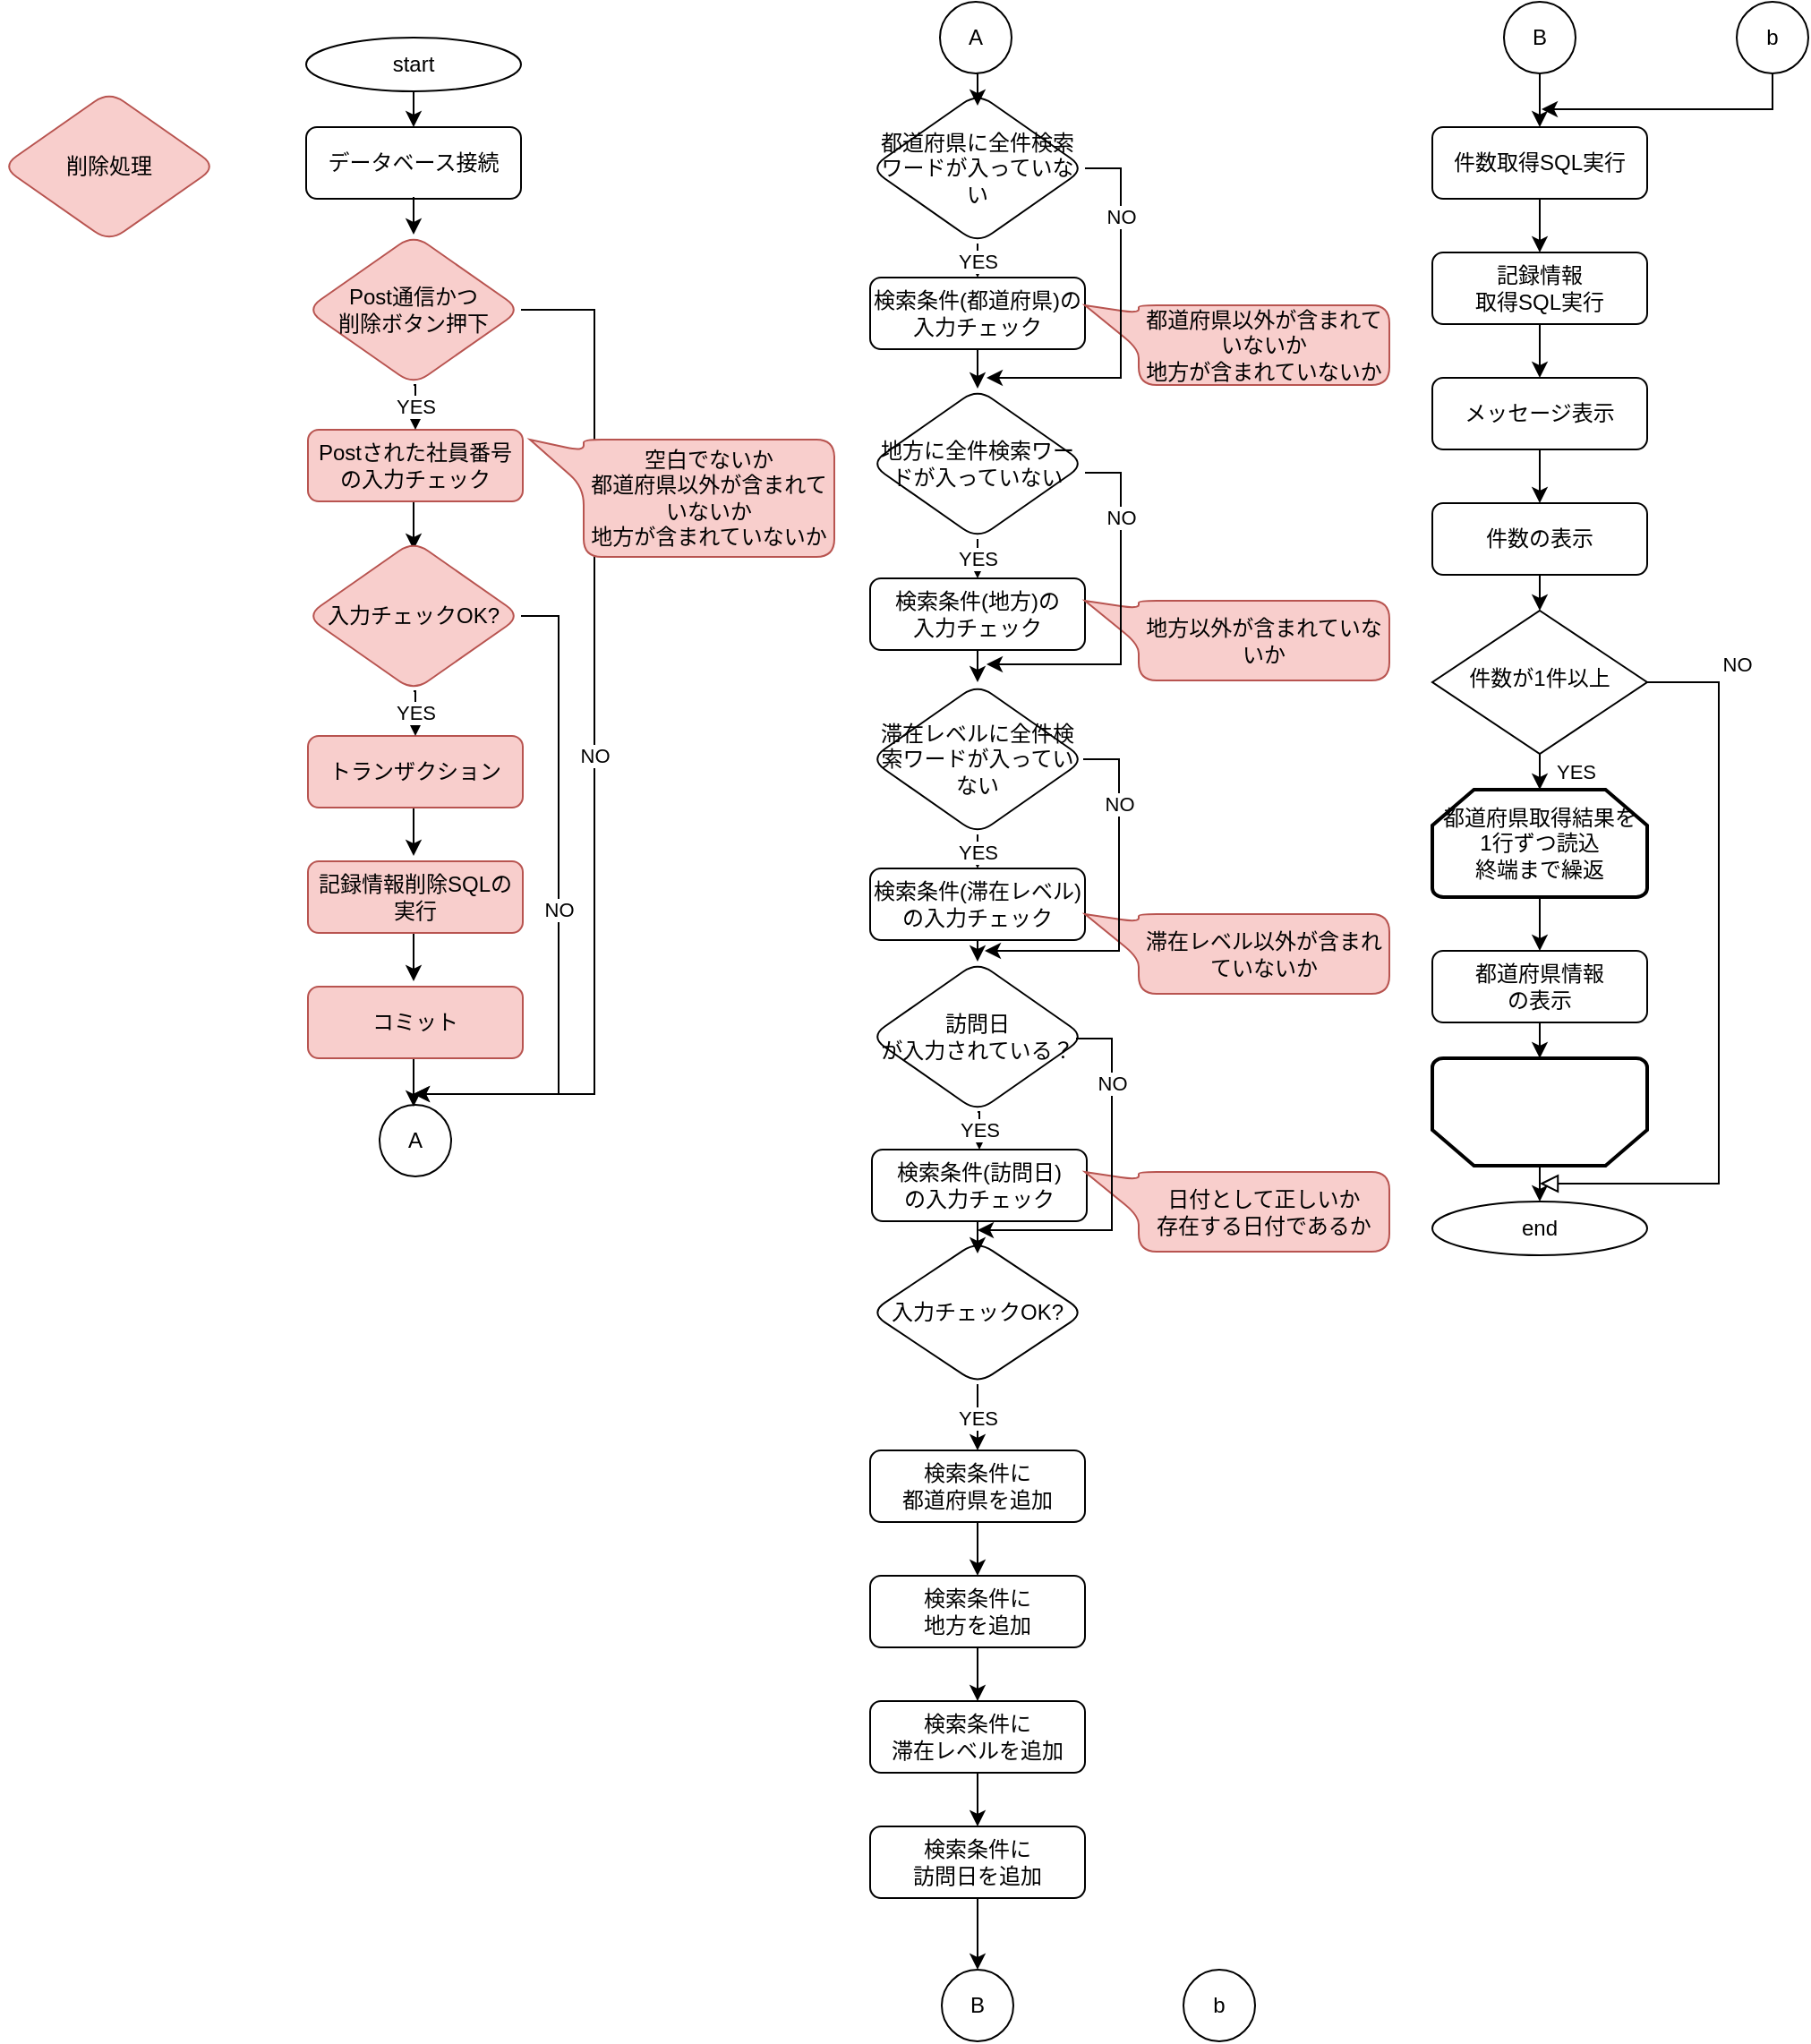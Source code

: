 <mxfile version="24.2.1" type="device" pages="3">
  <diagram id="C5RBs43oDa-KdzZeNtuy" name="検索、削除">
    <mxGraphModel dx="1861" dy="459" grid="1" gridSize="10" guides="1" tooltips="1" connect="1" arrows="1" fold="1" page="1" pageScale="1" pageWidth="827" pageHeight="1169" math="0" shadow="0">
      <root>
        <mxCell id="WIyWlLk6GJQsqaUBKTNV-0" />
        <mxCell id="WIyWlLk6GJQsqaUBKTNV-1" parent="WIyWlLk6GJQsqaUBKTNV-0" />
        <mxCell id="WIyWlLk6GJQsqaUBKTNV-3" value="データベース接続" style="rounded=1;whiteSpace=wrap;html=1;fontSize=12;glass=0;strokeWidth=1;shadow=0;" parent="WIyWlLk6GJQsqaUBKTNV-1" vertex="1">
          <mxGeometry x="-630" y="80" width="120" height="40" as="geometry" />
        </mxCell>
        <mxCell id="h9rZooUtNr8oj8G2S-ER-3" value="" style="edgeStyle=orthogonalEdgeStyle;rounded=0;orthogonalLoop=1;jettySize=auto;html=1;" parent="WIyWlLk6GJQsqaUBKTNV-1" source="WIyWlLk6GJQsqaUBKTNV-11" edge="1">
          <mxGeometry relative="1" as="geometry">
            <mxPoint x="-255" y="889" as="targetPoint" />
          </mxGeometry>
        </mxCell>
        <mxCell id="WIyWlLk6GJQsqaUBKTNV-11" value="検索条件に&lt;br&gt;都道府県を追加" style="rounded=1;whiteSpace=wrap;html=1;fontSize=12;glass=0;strokeWidth=1;shadow=0;" parent="WIyWlLk6GJQsqaUBKTNV-1" vertex="1">
          <mxGeometry x="-315" y="819" width="120" height="40" as="geometry" />
        </mxCell>
        <mxCell id="h9rZooUtNr8oj8G2S-ER-1" value="" style="edgeStyle=orthogonalEdgeStyle;rounded=0;orthogonalLoop=1;jettySize=auto;html=1;" parent="WIyWlLk6GJQsqaUBKTNV-1" source="h9rZooUtNr8oj8G2S-ER-0" target="WIyWlLk6GJQsqaUBKTNV-3" edge="1">
          <mxGeometry relative="1" as="geometry">
            <Array as="points">
              <mxPoint x="-560" y="80" />
              <mxPoint x="-560" y="80" />
            </Array>
          </mxGeometry>
        </mxCell>
        <mxCell id="h9rZooUtNr8oj8G2S-ER-0" value="start" style="ellipse;whiteSpace=wrap;html=1;" parent="WIyWlLk6GJQsqaUBKTNV-1" vertex="1">
          <mxGeometry x="-630" y="30" width="120" height="30" as="geometry" />
        </mxCell>
        <mxCell id="ytKObgBI_jLJxSGm0-5G-5" style="edgeStyle=orthogonalEdgeStyle;rounded=0;orthogonalLoop=1;jettySize=auto;html=1;exitX=0.5;exitY=1;exitDx=0;exitDy=0;entryX=0.5;entryY=0;entryDx=0;entryDy=0;" parent="WIyWlLk6GJQsqaUBKTNV-1" source="h9rZooUtNr8oj8G2S-ER-10" target="h9rZooUtNr8oj8G2S-ER-13" edge="1">
          <mxGeometry relative="1" as="geometry" />
        </mxCell>
        <mxCell id="h9rZooUtNr8oj8G2S-ER-10" value="検索条件に&lt;br&gt;滞在レベルを追加" style="whiteSpace=wrap;html=1;rounded=1;glass=0;strokeWidth=1;shadow=0;" parent="WIyWlLk6GJQsqaUBKTNV-1" vertex="1">
          <mxGeometry x="-315" y="959" width="120" height="40" as="geometry" />
        </mxCell>
        <mxCell id="s13l2MW78z2p8p0Ib397-3" value="" style="edgeStyle=orthogonalEdgeStyle;rounded=0;orthogonalLoop=1;jettySize=auto;html=1;" parent="WIyWlLk6GJQsqaUBKTNV-1" source="h9rZooUtNr8oj8G2S-ER-13" target="s13l2MW78z2p8p0Ib397-2" edge="1">
          <mxGeometry relative="1" as="geometry" />
        </mxCell>
        <mxCell id="h9rZooUtNr8oj8G2S-ER-13" value="検索条件に&lt;br&gt;訪問日を追加" style="whiteSpace=wrap;html=1;rounded=1;glass=0;strokeWidth=1;shadow=0;" parent="WIyWlLk6GJQsqaUBKTNV-1" vertex="1">
          <mxGeometry x="-315" y="1029" width="120" height="40" as="geometry" />
        </mxCell>
        <mxCell id="s13l2MW78z2p8p0Ib397-2" value="B" style="ellipse;whiteSpace=wrap;html=1;rounded=1;glass=0;strokeWidth=1;shadow=0;" parent="WIyWlLk6GJQsqaUBKTNV-1" vertex="1">
          <mxGeometry x="-275" y="1109" width="40" height="40" as="geometry" />
        </mxCell>
        <mxCell id="echClZm6UsjZQWHw3Wsp-2" style="edgeStyle=orthogonalEdgeStyle;rounded=0;orthogonalLoop=1;jettySize=auto;html=1;exitX=0.5;exitY=1;exitDx=0;exitDy=0;entryX=0.5;entryY=0;entryDx=0;entryDy=0;" parent="WIyWlLk6GJQsqaUBKTNV-1" source="s13l2MW78z2p8p0Ib397-4" target="echClZm6UsjZQWHw3Wsp-1" edge="1">
          <mxGeometry relative="1" as="geometry" />
        </mxCell>
        <mxCell id="s13l2MW78z2p8p0Ib397-4" value="B" style="ellipse;whiteSpace=wrap;html=1;rounded=1;glass=0;strokeWidth=1;shadow=0;" parent="WIyWlLk6GJQsqaUBKTNV-1" vertex="1">
          <mxGeometry x="39" y="10" width="40" height="40" as="geometry" />
        </mxCell>
        <mxCell id="s13l2MW78z2p8p0Ib397-7" value="都道府県情報&lt;br&gt;の表示" style="rounded=1;whiteSpace=wrap;html=1;fontSize=12;glass=0;strokeWidth=1;shadow=0;" parent="WIyWlLk6GJQsqaUBKTNV-1" vertex="1">
          <mxGeometry x="-1" y="540" width="120" height="40" as="geometry" />
        </mxCell>
        <mxCell id="s13l2MW78z2p8p0Ib397-11" value="件数が1件以上" style="rhombus;whiteSpace=wrap;html=1;shadow=0;fontFamily=Helvetica;fontSize=12;align=center;strokeWidth=1;spacing=6;spacingTop=-4;" parent="WIyWlLk6GJQsqaUBKTNV-1" vertex="1">
          <mxGeometry x="-1" y="350" width="120" height="80" as="geometry" />
        </mxCell>
        <mxCell id="s13l2MW78z2p8p0Ib397-22" style="edgeStyle=orthogonalEdgeStyle;rounded=0;orthogonalLoop=1;jettySize=auto;html=1;exitX=0.5;exitY=1;exitDx=0;exitDy=0;exitPerimeter=0;entryX=0.5;entryY=0;entryDx=0;entryDy=0;" parent="WIyWlLk6GJQsqaUBKTNV-1" source="s13l2MW78z2p8p0Ib397-13" target="s13l2MW78z2p8p0Ib397-7" edge="1">
          <mxGeometry relative="1" as="geometry" />
        </mxCell>
        <mxCell id="s13l2MW78z2p8p0Ib397-13" value="都道府県取得結果を&lt;br&gt;1行ずつ読込&lt;br&gt;終端まで繰返" style="strokeWidth=2;html=1;shape=mxgraph.flowchart.loop_limit;whiteSpace=wrap;" parent="WIyWlLk6GJQsqaUBKTNV-1" vertex="1">
          <mxGeometry x="-1" y="450" width="120" height="60" as="geometry" />
        </mxCell>
        <mxCell id="s13l2MW78z2p8p0Ib397-20" style="edgeStyle=orthogonalEdgeStyle;rounded=0;orthogonalLoop=1;jettySize=auto;html=1;exitX=0.5;exitY=0;exitDx=0;exitDy=0;exitPerimeter=0;entryX=0.5;entryY=0;entryDx=0;entryDy=0;" parent="WIyWlLk6GJQsqaUBKTNV-1" source="s13l2MW78z2p8p0Ib397-14" target="s13l2MW78z2p8p0Ib397-19" edge="1">
          <mxGeometry relative="1" as="geometry" />
        </mxCell>
        <mxCell id="s13l2MW78z2p8p0Ib397-14" value="" style="strokeWidth=2;html=1;shape=mxgraph.flowchart.loop_limit;whiteSpace=wrap;rotation=-180;" parent="WIyWlLk6GJQsqaUBKTNV-1" vertex="1">
          <mxGeometry x="-1" y="600" width="120" height="60" as="geometry" />
        </mxCell>
        <mxCell id="s13l2MW78z2p8p0Ib397-17" style="edgeStyle=orthogonalEdgeStyle;rounded=0;orthogonalLoop=1;jettySize=auto;html=1;exitX=0.5;exitY=1;exitDx=0;exitDy=0;entryX=0.5;entryY=0;entryDx=0;entryDy=0;" parent="WIyWlLk6GJQsqaUBKTNV-1" source="s13l2MW78z2p8p0Ib397-15" target="s13l2MW78z2p8p0Ib397-11" edge="1">
          <mxGeometry relative="1" as="geometry" />
        </mxCell>
        <mxCell id="s13l2MW78z2p8p0Ib397-15" value="件数の表示" style="rounded=1;whiteSpace=wrap;html=1;fontSize=12;glass=0;strokeWidth=1;shadow=0;" parent="WIyWlLk6GJQsqaUBKTNV-1" vertex="1">
          <mxGeometry x="-1" y="290" width="120" height="40" as="geometry" />
        </mxCell>
        <mxCell id="s13l2MW78z2p8p0Ib397-19" value="end" style="ellipse;whiteSpace=wrap;html=1;" parent="WIyWlLk6GJQsqaUBKTNV-1" vertex="1">
          <mxGeometry x="-1" y="680" width="120" height="30" as="geometry" />
        </mxCell>
        <mxCell id="s13l2MW78z2p8p0Ib397-21" style="edgeStyle=orthogonalEdgeStyle;rounded=0;orthogonalLoop=1;jettySize=auto;html=1;exitX=0.5;exitY=1;exitDx=0;exitDy=0;entryX=0.5;entryY=1;entryDx=0;entryDy=0;entryPerimeter=0;" parent="WIyWlLk6GJQsqaUBKTNV-1" source="s13l2MW78z2p8p0Ib397-7" target="s13l2MW78z2p8p0Ib397-14" edge="1">
          <mxGeometry relative="1" as="geometry" />
        </mxCell>
        <mxCell id="s13l2MW78z2p8p0Ib397-24" value="NO" style="edgeStyle=orthogonalEdgeStyle;rounded=0;html=1;jettySize=auto;orthogonalLoop=1;fontSize=11;endArrow=block;endFill=0;endSize=8;strokeWidth=1;shadow=0;labelBackgroundColor=none;" parent="WIyWlLk6GJQsqaUBKTNV-1" edge="1">
          <mxGeometry x="-0.809" y="14" relative="1" as="geometry">
            <mxPoint x="-4" y="-10" as="offset" />
            <mxPoint x="59" y="670" as="targetPoint" />
            <Array as="points">
              <mxPoint x="159" y="390" />
            </Array>
            <mxPoint x="119" y="390" as="sourcePoint" />
          </mxGeometry>
        </mxCell>
        <mxCell id="s13l2MW78z2p8p0Ib397-28" value="YES" style="edgeStyle=orthogonalEdgeStyle;rounded=0;orthogonalLoop=1;jettySize=auto;html=1;exitX=0.5;exitY=1;exitDx=0;exitDy=0;entryX=0.5;entryY=0;entryDx=0;entryDy=0;entryPerimeter=0;" parent="WIyWlLk6GJQsqaUBKTNV-1" source="s13l2MW78z2p8p0Ib397-11" target="s13l2MW78z2p8p0Ib397-13" edge="1">
          <mxGeometry y="20" relative="1" as="geometry">
            <mxPoint as="offset" />
          </mxGeometry>
        </mxCell>
        <mxCell id="-CAleXuv_7LKCS2JvVPr-17" style="edgeStyle=orthogonalEdgeStyle;rounded=0;orthogonalLoop=1;jettySize=auto;html=1;exitX=0.5;exitY=1;exitDx=0;exitDy=0;entryX=0.5;entryY=0;entryDx=0;entryDy=0;" parent="WIyWlLk6GJQsqaUBKTNV-1" source="WKHt31poT0Ce64Y8X5nI-4" target="-CAleXuv_7LKCS2JvVPr-12" edge="1">
          <mxGeometry relative="1" as="geometry" />
        </mxCell>
        <mxCell id="WKHt31poT0Ce64Y8X5nI-4" value="検索条件(都道府県)の&lt;br&gt;入力チェック" style="rounded=1;whiteSpace=wrap;html=1;fontSize=12;glass=0;strokeWidth=1;shadow=0;" parent="WIyWlLk6GJQsqaUBKTNV-1" vertex="1">
          <mxGeometry x="-315" y="164" width="120" height="40" as="geometry" />
        </mxCell>
        <mxCell id="-CAleXuv_7LKCS2JvVPr-19" style="edgeStyle=orthogonalEdgeStyle;rounded=0;orthogonalLoop=1;jettySize=auto;html=1;exitX=0.5;exitY=1;exitDx=0;exitDy=0;" parent="WIyWlLk6GJQsqaUBKTNV-1" source="WKHt31poT0Ce64Y8X5nI-5" edge="1">
          <mxGeometry relative="1" as="geometry">
            <mxPoint x="-255" y="390" as="targetPoint" />
          </mxGeometry>
        </mxCell>
        <mxCell id="WKHt31poT0Ce64Y8X5nI-5" value="検索条件(地方)の&lt;br&gt;入力チェック" style="rounded=1;whiteSpace=wrap;html=1;fontSize=12;glass=0;strokeWidth=1;shadow=0;" parent="WIyWlLk6GJQsqaUBKTNV-1" vertex="1">
          <mxGeometry x="-315" y="332" width="120" height="40" as="geometry" />
        </mxCell>
        <mxCell id="-CAleXuv_7LKCS2JvVPr-21" style="edgeStyle=orthogonalEdgeStyle;rounded=0;orthogonalLoop=1;jettySize=auto;html=1;exitX=0.5;exitY=1;exitDx=0;exitDy=0;entryX=0.5;entryY=0;entryDx=0;entryDy=0;" parent="WIyWlLk6GJQsqaUBKTNV-1" source="WKHt31poT0Ce64Y8X5nI-6" target="-CAleXuv_7LKCS2JvVPr-14" edge="1">
          <mxGeometry relative="1" as="geometry" />
        </mxCell>
        <mxCell id="WKHt31poT0Ce64Y8X5nI-6" value="検索条件(滞在レベル)の入力チェック" style="rounded=1;whiteSpace=wrap;html=1;fontSize=12;glass=0;strokeWidth=1;shadow=0;" parent="WIyWlLk6GJQsqaUBKTNV-1" vertex="1">
          <mxGeometry x="-315" y="494" width="120" height="40" as="geometry" />
        </mxCell>
        <mxCell id="WKHt31poT0Ce64Y8X5nI-9" value="入力チェックOK?" style="rhombus;whiteSpace=wrap;html=1;rounded=1;glass=0;strokeWidth=1;shadow=0;" parent="WIyWlLk6GJQsqaUBKTNV-1" vertex="1">
          <mxGeometry x="-315" y="702" width="120" height="80" as="geometry" />
        </mxCell>
        <mxCell id="-CAleXuv_7LKCS2JvVPr-23" style="edgeStyle=orthogonalEdgeStyle;rounded=0;orthogonalLoop=1;jettySize=auto;html=1;exitX=0.5;exitY=1;exitDx=0;exitDy=0;entryX=0.5;entryY=0;entryDx=0;entryDy=0;" parent="WIyWlLk6GJQsqaUBKTNV-1" source="WKHt31poT0Ce64Y8X5nI-11" edge="1">
          <mxGeometry relative="1" as="geometry">
            <mxPoint x="-255" y="709" as="targetPoint" />
          </mxGeometry>
        </mxCell>
        <mxCell id="WKHt31poT0Ce64Y8X5nI-11" value="検索条件(訪問日)&lt;br&gt;の入力チェック" style="rounded=1;whiteSpace=wrap;html=1;fontSize=12;glass=0;strokeWidth=1;shadow=0;" parent="WIyWlLk6GJQsqaUBKTNV-1" vertex="1">
          <mxGeometry x="-314" y="651" width="120" height="40" as="geometry" />
        </mxCell>
        <mxCell id="WKHt31poT0Ce64Y8X5nI-15" value="" style="edgeStyle=orthogonalEdgeStyle;rounded=0;orthogonalLoop=1;jettySize=auto;html=1;" parent="WIyWlLk6GJQsqaUBKTNV-1" source="WKHt31poT0Ce64Y8X5nI-16" edge="1">
          <mxGeometry relative="1" as="geometry">
            <mxPoint x="-255" y="959" as="targetPoint" />
          </mxGeometry>
        </mxCell>
        <mxCell id="WKHt31poT0Ce64Y8X5nI-16" value="検索条件に&lt;br&gt;地方を追加" style="rounded=1;whiteSpace=wrap;html=1;fontSize=12;glass=0;strokeWidth=1;shadow=0;" parent="WIyWlLk6GJQsqaUBKTNV-1" vertex="1">
          <mxGeometry x="-315" y="889" width="120" height="40" as="geometry" />
        </mxCell>
        <mxCell id="WKHt31poT0Ce64Y8X5nI-20" style="edgeStyle=orthogonalEdgeStyle;rounded=0;orthogonalLoop=1;jettySize=auto;html=1;exitX=0.5;exitY=1;exitDx=0;exitDy=0;entryX=0.5;entryY=0;entryDx=0;entryDy=0;" parent="WIyWlLk6GJQsqaUBKTNV-1" source="WKHt31poT0Ce64Y8X5nI-18" target="s13l2MW78z2p8p0Ib397-15" edge="1">
          <mxGeometry relative="1" as="geometry" />
        </mxCell>
        <mxCell id="WKHt31poT0Ce64Y8X5nI-18" value="メッセージ表示" style="rounded=1;whiteSpace=wrap;html=1;fontSize=12;glass=0;strokeWidth=1;shadow=0;" parent="WIyWlLk6GJQsqaUBKTNV-1" vertex="1">
          <mxGeometry x="-1" y="220" width="120" height="40" as="geometry" />
        </mxCell>
        <mxCell id="ytKObgBI_jLJxSGm0-5G-3" value="YES" style="edgeStyle=orthogonalEdgeStyle;rounded=0;orthogonalLoop=1;jettySize=auto;html=1;exitX=0.5;exitY=1;exitDx=0;exitDy=0;entryX=0.5;entryY=0;entryDx=0;entryDy=0;" parent="WIyWlLk6GJQsqaUBKTNV-1" target="WIyWlLk6GJQsqaUBKTNV-11" edge="1">
          <mxGeometry relative="1" as="geometry">
            <mxPoint x="-255" y="782" as="sourcePoint" />
          </mxGeometry>
        </mxCell>
        <mxCell id="ytKObgBI_jLJxSGm0-5G-10" value="地方以外が含まれていないか" style="shape=callout;whiteSpace=wrap;html=1;perimeter=calloutPerimeter;position2=0;size=30;position=0.1;fillColor=#f8cecc;strokeColor=#b85450;rounded=1;rotation=0;direction=south;" parent="WIyWlLk6GJQsqaUBKTNV-1" vertex="1">
          <mxGeometry x="-195" y="344.5" width="170" height="44.5" as="geometry" />
        </mxCell>
        <mxCell id="ytKObgBI_jLJxSGm0-5G-12" value="都道府県以外が含まれていないか&lt;br&gt;地方が含まれていないか" style="shape=callout;whiteSpace=wrap;html=1;perimeter=calloutPerimeter;position2=0;size=30;position=0.1;fillColor=#f8cecc;strokeColor=#b85450;rounded=1;rotation=0;direction=south;" parent="WIyWlLk6GJQsqaUBKTNV-1" vertex="1">
          <mxGeometry x="-195" y="179.5" width="170" height="44.5" as="geometry" />
        </mxCell>
        <mxCell id="ytKObgBI_jLJxSGm0-5G-13" value="滞在レベル以外が含まれていないか" style="shape=callout;whiteSpace=wrap;html=1;perimeter=calloutPerimeter;position2=0;size=30;position=0.1;fillColor=#f8cecc;strokeColor=#b85450;rounded=1;rotation=0;direction=south;" parent="WIyWlLk6GJQsqaUBKTNV-1" vertex="1">
          <mxGeometry x="-195" y="519.5" width="170" height="44.5" as="geometry" />
        </mxCell>
        <mxCell id="xarFJbH8t3tPUQ2cAIag-0" value="日付として正しいか&lt;br&gt;存在する日付であるか" style="shape=callout;whiteSpace=wrap;html=1;perimeter=calloutPerimeter;position2=0;size=30;position=0.1;fillColor=#f8cecc;strokeColor=#b85450;rounded=1;rotation=0;direction=south;" parent="WIyWlLk6GJQsqaUBKTNV-1" vertex="1">
          <mxGeometry x="-195" y="663.5" width="170" height="44.5" as="geometry" />
        </mxCell>
        <mxCell id="echClZm6UsjZQWHw3Wsp-4" style="edgeStyle=orthogonalEdgeStyle;rounded=0;orthogonalLoop=1;jettySize=auto;html=1;exitX=0.5;exitY=1;exitDx=0;exitDy=0;entryX=0.5;entryY=0;entryDx=0;entryDy=0;" parent="WIyWlLk6GJQsqaUBKTNV-1" source="echClZm6UsjZQWHw3Wsp-0" target="WKHt31poT0Ce64Y8X5nI-18" edge="1">
          <mxGeometry relative="1" as="geometry" />
        </mxCell>
        <mxCell id="echClZm6UsjZQWHw3Wsp-0" value="記録情報&lt;br&gt;取得SQL実行" style="rounded=1;whiteSpace=wrap;html=1;fontSize=12;glass=0;strokeWidth=1;shadow=0;" parent="WIyWlLk6GJQsqaUBKTNV-1" vertex="1">
          <mxGeometry x="-1" y="150" width="120" height="40" as="geometry" />
        </mxCell>
        <mxCell id="echClZm6UsjZQWHw3Wsp-3" style="edgeStyle=orthogonalEdgeStyle;rounded=0;orthogonalLoop=1;jettySize=auto;html=1;exitX=0.5;exitY=1;exitDx=0;exitDy=0;entryX=0.5;entryY=0;entryDx=0;entryDy=0;" parent="WIyWlLk6GJQsqaUBKTNV-1" source="echClZm6UsjZQWHw3Wsp-1" target="echClZm6UsjZQWHw3Wsp-0" edge="1">
          <mxGeometry relative="1" as="geometry" />
        </mxCell>
        <mxCell id="echClZm6UsjZQWHw3Wsp-1" value="件数取得SQL実行" style="rounded=1;whiteSpace=wrap;html=1;fontSize=12;glass=0;strokeWidth=1;shadow=0;" parent="WIyWlLk6GJQsqaUBKTNV-1" vertex="1">
          <mxGeometry x="-1" y="80" width="120" height="40" as="geometry" />
        </mxCell>
        <mxCell id="echClZm6UsjZQWHw3Wsp-5" value="A" style="ellipse;whiteSpace=wrap;html=1;rounded=1;glass=0;strokeWidth=1;shadow=0;" parent="WIyWlLk6GJQsqaUBKTNV-1" vertex="1">
          <mxGeometry x="-276" y="10" width="40" height="40" as="geometry" />
        </mxCell>
        <mxCell id="echClZm6UsjZQWHw3Wsp-7" value="A" style="ellipse;whiteSpace=wrap;html=1;rounded=1;glass=0;strokeWidth=1;shadow=0;" parent="WIyWlLk6GJQsqaUBKTNV-1" vertex="1">
          <mxGeometry x="-589" y="626" width="40" height="40" as="geometry" />
        </mxCell>
        <mxCell id="foq4J8ouvWqciJdM8DYg-0" style="edgeStyle=orthogonalEdgeStyle;rounded=0;orthogonalLoop=1;jettySize=auto;html=1;exitX=0.5;exitY=1;exitDx=0;exitDy=0;entryX=0.5;entryY=0;entryDx=0;entryDy=0;" parent="WIyWlLk6GJQsqaUBKTNV-1" target="foq4J8ouvWqciJdM8DYg-4" edge="1">
          <mxGeometry relative="1" as="geometry">
            <mxPoint x="-570" y="119" as="sourcePoint" />
          </mxGeometry>
        </mxCell>
        <mxCell id="foq4J8ouvWqciJdM8DYg-1" style="edgeStyle=orthogonalEdgeStyle;rounded=0;orthogonalLoop=1;jettySize=auto;html=1;exitX=0.5;exitY=1;exitDx=0;exitDy=0;entryX=0.5;entryY=0;entryDx=0;entryDy=0;" parent="WIyWlLk6GJQsqaUBKTNV-1" source="foq4J8ouvWqciJdM8DYg-2" edge="1">
          <mxGeometry relative="1" as="geometry">
            <mxPoint x="-570" y="316" as="targetPoint" />
          </mxGeometry>
        </mxCell>
        <mxCell id="foq4J8ouvWqciJdM8DYg-2" value="Postされた社員番号の入力チェック" style="rounded=1;whiteSpace=wrap;html=1;fontSize=12;glass=0;strokeWidth=1;shadow=0;fillColor=#f8cecc;strokeColor=#b85450;" parent="WIyWlLk6GJQsqaUBKTNV-1" vertex="1">
          <mxGeometry x="-629" y="249" width="120" height="40" as="geometry" />
        </mxCell>
        <mxCell id="foq4J8ouvWqciJdM8DYg-3" value="YES" style="edgeStyle=orthogonalEdgeStyle;rounded=0;orthogonalLoop=1;jettySize=auto;html=1;exitX=0.5;exitY=1;exitDx=0;exitDy=0;entryX=0.5;entryY=0;entryDx=0;entryDy=0;" parent="WIyWlLk6GJQsqaUBKTNV-1" source="foq4J8ouvWqciJdM8DYg-4" target="foq4J8ouvWqciJdM8DYg-2" edge="1">
          <mxGeometry relative="1" as="geometry" />
        </mxCell>
        <mxCell id="foq4J8ouvWqciJdM8DYg-17" value="NO" style="edgeStyle=orthogonalEdgeStyle;rounded=0;orthogonalLoop=1;jettySize=auto;html=1;exitX=1;exitY=0.5;exitDx=0;exitDy=0;" parent="WIyWlLk6GJQsqaUBKTNV-1" source="foq4J8ouvWqciJdM8DYg-4" edge="1">
          <mxGeometry relative="1" as="geometry">
            <mxPoint x="-570" y="620" as="targetPoint" />
            <Array as="points">
              <mxPoint x="-469" y="182" />
            </Array>
          </mxGeometry>
        </mxCell>
        <mxCell id="foq4J8ouvWqciJdM8DYg-4" value="Post通信かつ&lt;br&gt;削除ボタン押下" style="rhombus;whiteSpace=wrap;html=1;rounded=1;glass=0;strokeWidth=1;shadow=0;fillColor=#f8cecc;strokeColor=#b85450;" parent="WIyWlLk6GJQsqaUBKTNV-1" vertex="1">
          <mxGeometry x="-630" y="140" width="120" height="84" as="geometry" />
        </mxCell>
        <mxCell id="foq4J8ouvWqciJdM8DYg-5" style="edgeStyle=orthogonalEdgeStyle;rounded=0;orthogonalLoop=1;jettySize=auto;html=1;exitX=0.5;exitY=1;exitDx=0;exitDy=0;entryX=0.5;entryY=0;entryDx=0;entryDy=0;" parent="WIyWlLk6GJQsqaUBKTNV-1" source="foq4J8ouvWqciJdM8DYg-6" edge="1">
          <mxGeometry relative="1" as="geometry">
            <mxPoint x="-570" y="487" as="targetPoint" />
          </mxGeometry>
        </mxCell>
        <mxCell id="foq4J8ouvWqciJdM8DYg-6" value="トランザクション" style="rounded=1;whiteSpace=wrap;html=1;fontSize=12;glass=0;strokeWidth=1;shadow=0;fillColor=#f8cecc;strokeColor=#b85450;" parent="WIyWlLk6GJQsqaUBKTNV-1" vertex="1">
          <mxGeometry x="-629" y="420" width="120" height="40" as="geometry" />
        </mxCell>
        <mxCell id="foq4J8ouvWqciJdM8DYg-7" value="YES" style="edgeStyle=orthogonalEdgeStyle;rounded=0;orthogonalLoop=1;jettySize=auto;html=1;exitX=0.5;exitY=1;exitDx=0;exitDy=0;entryX=0.5;entryY=0;entryDx=0;entryDy=0;" parent="WIyWlLk6GJQsqaUBKTNV-1" source="foq4J8ouvWqciJdM8DYg-8" target="foq4J8ouvWqciJdM8DYg-6" edge="1">
          <mxGeometry relative="1" as="geometry" />
        </mxCell>
        <mxCell id="foq4J8ouvWqciJdM8DYg-16" value="NO" style="edgeStyle=orthogonalEdgeStyle;rounded=0;orthogonalLoop=1;jettySize=auto;html=1;exitX=1;exitY=0.5;exitDx=0;exitDy=0;" parent="WIyWlLk6GJQsqaUBKTNV-1" source="foq4J8ouvWqciJdM8DYg-8" edge="1">
          <mxGeometry relative="1" as="geometry">
            <mxPoint x="-570" y="620" as="targetPoint" />
            <Array as="points">
              <mxPoint x="-489" y="353" />
            </Array>
          </mxGeometry>
        </mxCell>
        <mxCell id="foq4J8ouvWqciJdM8DYg-8" value="入力チェックOK?" style="rhombus;whiteSpace=wrap;html=1;rounded=1;glass=0;strokeWidth=1;shadow=0;fillColor=#f8cecc;strokeColor=#b85450;" parent="WIyWlLk6GJQsqaUBKTNV-1" vertex="1">
          <mxGeometry x="-630" y="311" width="120" height="84" as="geometry" />
        </mxCell>
        <mxCell id="foq4J8ouvWqciJdM8DYg-9" style="edgeStyle=orthogonalEdgeStyle;rounded=0;orthogonalLoop=1;jettySize=auto;html=1;exitX=0.5;exitY=1;exitDx=0;exitDy=0;entryX=0.5;entryY=0;entryDx=0;entryDy=0;" parent="WIyWlLk6GJQsqaUBKTNV-1" source="foq4J8ouvWqciJdM8DYg-10" edge="1">
          <mxGeometry relative="1" as="geometry">
            <mxPoint x="-570" y="557" as="targetPoint" />
          </mxGeometry>
        </mxCell>
        <mxCell id="foq4J8ouvWqciJdM8DYg-10" value="記録情報削除SQLの実行" style="rounded=1;whiteSpace=wrap;html=1;fontSize=12;glass=0;strokeWidth=1;shadow=0;fillColor=#f8cecc;strokeColor=#b85450;" parent="WIyWlLk6GJQsqaUBKTNV-1" vertex="1">
          <mxGeometry x="-629" y="490" width="120" height="40" as="geometry" />
        </mxCell>
        <mxCell id="foq4J8ouvWqciJdM8DYg-12" style="edgeStyle=orthogonalEdgeStyle;rounded=0;orthogonalLoop=1;jettySize=auto;html=1;exitX=0.5;exitY=1;exitDx=0;exitDy=0;entryX=0.5;entryY=0;entryDx=0;entryDy=0;" parent="WIyWlLk6GJQsqaUBKTNV-1" source="foq4J8ouvWqciJdM8DYg-13" edge="1">
          <mxGeometry relative="1" as="geometry">
            <mxPoint x="-570" y="627" as="targetPoint" />
          </mxGeometry>
        </mxCell>
        <mxCell id="foq4J8ouvWqciJdM8DYg-13" value="コミット" style="rounded=1;whiteSpace=wrap;html=1;fontSize=12;glass=0;strokeWidth=1;shadow=0;fillColor=#f8cecc;strokeColor=#b85450;" parent="WIyWlLk6GJQsqaUBKTNV-1" vertex="1">
          <mxGeometry x="-629" y="560" width="120" height="40" as="geometry" />
        </mxCell>
        <mxCell id="foq4J8ouvWqciJdM8DYg-19" value="空白でないか&lt;br&gt;都道府県以外が含まれていないか&lt;br style=&quot;border-color: var(--border-color);&quot;&gt;地方が含まれていないか" style="shape=callout;whiteSpace=wrap;html=1;perimeter=calloutPerimeter;position2=0;size=30;position=0.1;fillColor=#f8cecc;strokeColor=#b85450;rounded=1;rotation=0;direction=south;" parent="WIyWlLk6GJQsqaUBKTNV-1" vertex="1">
          <mxGeometry x="-505" y="254.5" width="170" height="65.5" as="geometry" />
        </mxCell>
        <mxCell id="KRCZenm-yOvbnEp3B1t5-0" value="削除処理" style="rhombus;whiteSpace=wrap;html=1;rounded=1;glass=0;strokeWidth=1;shadow=0;fillColor=#f8cecc;strokeColor=#b85450;" parent="WIyWlLk6GJQsqaUBKTNV-1" vertex="1">
          <mxGeometry x="-800" y="60" width="120" height="84" as="geometry" />
        </mxCell>
        <mxCell id="-CAleXuv_7LKCS2JvVPr-16" value="YES" style="edgeStyle=orthogonalEdgeStyle;rounded=0;orthogonalLoop=1;jettySize=auto;html=1;exitX=0.5;exitY=1;exitDx=0;exitDy=0;entryX=0.5;entryY=0;entryDx=0;entryDy=0;" parent="WIyWlLk6GJQsqaUBKTNV-1" source="-CAleXuv_7LKCS2JvVPr-1" target="WKHt31poT0Ce64Y8X5nI-4" edge="1">
          <mxGeometry relative="1" as="geometry" />
        </mxCell>
        <mxCell id="-CAleXuv_7LKCS2JvVPr-27" value="NO" style="edgeStyle=orthogonalEdgeStyle;rounded=0;orthogonalLoop=1;jettySize=auto;html=1;exitX=1;exitY=0.5;exitDx=0;exitDy=0;" parent="WIyWlLk6GJQsqaUBKTNV-1" source="-CAleXuv_7LKCS2JvVPr-1" edge="1">
          <mxGeometry x="-0.557" relative="1" as="geometry">
            <mxPoint x="-250" y="220" as="targetPoint" />
            <Array as="points">
              <mxPoint x="-175" y="103" />
              <mxPoint x="-175" y="220" />
            </Array>
            <mxPoint as="offset" />
          </mxGeometry>
        </mxCell>
        <mxCell id="-CAleXuv_7LKCS2JvVPr-1" value="都道府県に全件検索ワードが入っていない" style="rhombus;whiteSpace=wrap;html=1;rounded=1;glass=0;strokeWidth=1;shadow=0;" parent="WIyWlLk6GJQsqaUBKTNV-1" vertex="1">
          <mxGeometry x="-315" y="61" width="120" height="84" as="geometry" />
        </mxCell>
        <mxCell id="-CAleXuv_7LKCS2JvVPr-6" value="b" style="ellipse;whiteSpace=wrap;html=1;rounded=1;glass=0;strokeWidth=1;shadow=0;" parent="WIyWlLk6GJQsqaUBKTNV-1" vertex="1">
          <mxGeometry x="-140" y="1109" width="40" height="40" as="geometry" />
        </mxCell>
        <mxCell id="-CAleXuv_7LKCS2JvVPr-10" style="edgeStyle=orthogonalEdgeStyle;rounded=0;orthogonalLoop=1;jettySize=auto;html=1;exitX=0.5;exitY=1;exitDx=0;exitDy=0;" parent="WIyWlLk6GJQsqaUBKTNV-1" source="-CAleXuv_7LKCS2JvVPr-9" edge="1">
          <mxGeometry relative="1" as="geometry">
            <mxPoint x="60" y="70" as="targetPoint" />
            <Array as="points">
              <mxPoint x="189" y="70" />
            </Array>
          </mxGeometry>
        </mxCell>
        <mxCell id="-CAleXuv_7LKCS2JvVPr-9" value="b" style="ellipse;whiteSpace=wrap;html=1;rounded=1;glass=0;strokeWidth=1;shadow=0;" parent="WIyWlLk6GJQsqaUBKTNV-1" vertex="1">
          <mxGeometry x="169" y="10" width="40" height="40" as="geometry" />
        </mxCell>
        <mxCell id="-CAleXuv_7LKCS2JvVPr-18" value="YES" style="edgeStyle=orthogonalEdgeStyle;rounded=0;orthogonalLoop=1;jettySize=auto;html=1;exitX=0.5;exitY=1;exitDx=0;exitDy=0;entryX=0.5;entryY=0;entryDx=0;entryDy=0;" parent="WIyWlLk6GJQsqaUBKTNV-1" source="-CAleXuv_7LKCS2JvVPr-12" target="WKHt31poT0Ce64Y8X5nI-5" edge="1">
          <mxGeometry relative="1" as="geometry" />
        </mxCell>
        <mxCell id="-CAleXuv_7LKCS2JvVPr-12" value="地方に全件検索ワードが入っていない" style="rhombus;whiteSpace=wrap;html=1;rounded=1;glass=0;strokeWidth=1;shadow=0;" parent="WIyWlLk6GJQsqaUBKTNV-1" vertex="1">
          <mxGeometry x="-315" y="226" width="120" height="84" as="geometry" />
        </mxCell>
        <mxCell id="-CAleXuv_7LKCS2JvVPr-20" value="YES" style="edgeStyle=orthogonalEdgeStyle;rounded=0;orthogonalLoop=1;jettySize=auto;html=1;exitX=0.5;exitY=1;exitDx=0;exitDy=0;entryX=0.5;entryY=0;entryDx=0;entryDy=0;" parent="WIyWlLk6GJQsqaUBKTNV-1" source="-CAleXuv_7LKCS2JvVPr-13" target="WKHt31poT0Ce64Y8X5nI-6" edge="1">
          <mxGeometry relative="1" as="geometry" />
        </mxCell>
        <mxCell id="-CAleXuv_7LKCS2JvVPr-13" value="滞在レベルに全件検索ワードが入っていない" style="rhombus;whiteSpace=wrap;html=1;rounded=1;glass=0;strokeWidth=1;shadow=0;" parent="WIyWlLk6GJQsqaUBKTNV-1" vertex="1">
          <mxGeometry x="-315" y="391" width="120" height="84" as="geometry" />
        </mxCell>
        <mxCell id="-CAleXuv_7LKCS2JvVPr-24" value="YES" style="edgeStyle=orthogonalEdgeStyle;rounded=0;orthogonalLoop=1;jettySize=auto;html=1;exitX=0.5;exitY=1;exitDx=0;exitDy=0;entryX=0.5;entryY=0;entryDx=0;entryDy=0;" parent="WIyWlLk6GJQsqaUBKTNV-1" source="-CAleXuv_7LKCS2JvVPr-14" target="WKHt31poT0Ce64Y8X5nI-11" edge="1">
          <mxGeometry relative="1" as="geometry" />
        </mxCell>
        <mxCell id="-CAleXuv_7LKCS2JvVPr-14" value="訪問日&lt;br&gt;が入力されている？" style="rhombus;whiteSpace=wrap;html=1;rounded=1;glass=0;strokeWidth=1;shadow=0;" parent="WIyWlLk6GJQsqaUBKTNV-1" vertex="1">
          <mxGeometry x="-315" y="546" width="120" height="84" as="geometry" />
        </mxCell>
        <mxCell id="-CAleXuv_7LKCS2JvVPr-15" style="edgeStyle=orthogonalEdgeStyle;rounded=0;orthogonalLoop=1;jettySize=auto;html=1;exitX=0.5;exitY=1;exitDx=0;exitDy=0;entryX=0.5;entryY=0.083;entryDx=0;entryDy=0;entryPerimeter=0;" parent="WIyWlLk6GJQsqaUBKTNV-1" source="echClZm6UsjZQWHw3Wsp-5" target="-CAleXuv_7LKCS2JvVPr-1" edge="1">
          <mxGeometry relative="1" as="geometry" />
        </mxCell>
        <mxCell id="-CAleXuv_7LKCS2JvVPr-29" value="NO" style="edgeStyle=orthogonalEdgeStyle;rounded=0;orthogonalLoop=1;jettySize=auto;html=1;exitX=1;exitY=0.5;exitDx=0;exitDy=0;" parent="WIyWlLk6GJQsqaUBKTNV-1" edge="1">
          <mxGeometry x="-0.557" relative="1" as="geometry">
            <mxPoint x="-250" y="380" as="targetPoint" />
            <mxPoint x="-195" y="273" as="sourcePoint" />
            <Array as="points">
              <mxPoint x="-175" y="273" />
              <mxPoint x="-175" y="380" />
              <mxPoint x="-250" y="380" />
            </Array>
            <mxPoint as="offset" />
          </mxGeometry>
        </mxCell>
        <mxCell id="-CAleXuv_7LKCS2JvVPr-31" value="NO" style="edgeStyle=orthogonalEdgeStyle;rounded=0;orthogonalLoop=1;jettySize=auto;html=1;exitX=1;exitY=0.5;exitDx=0;exitDy=0;" parent="WIyWlLk6GJQsqaUBKTNV-1" edge="1">
          <mxGeometry x="-0.557" relative="1" as="geometry">
            <mxPoint x="-251" y="540" as="targetPoint" />
            <mxPoint x="-196" y="433" as="sourcePoint" />
            <Array as="points">
              <mxPoint x="-176" y="433" />
              <mxPoint x="-176" y="540" />
              <mxPoint x="-251" y="540" />
            </Array>
            <mxPoint as="offset" />
          </mxGeometry>
        </mxCell>
        <mxCell id="-CAleXuv_7LKCS2JvVPr-32" value="NO" style="edgeStyle=orthogonalEdgeStyle;rounded=0;orthogonalLoop=1;jettySize=auto;html=1;exitX=1;exitY=0.5;exitDx=0;exitDy=0;" parent="WIyWlLk6GJQsqaUBKTNV-1" edge="1">
          <mxGeometry x="-0.557" relative="1" as="geometry">
            <mxPoint x="-255" y="696" as="targetPoint" />
            <mxPoint x="-200" y="589" as="sourcePoint" />
            <Array as="points">
              <mxPoint x="-180" y="589" />
              <mxPoint x="-180" y="696" />
              <mxPoint x="-255" y="696" />
            </Array>
            <mxPoint as="offset" />
          </mxGeometry>
        </mxCell>
      </root>
    </mxGraphModel>
  </diagram>
  <diagram name="登録・更新" id="ZZw6gELlXlKMigEMY7qf">
    <mxGraphModel dx="1396" dy="464" grid="1" gridSize="10" guides="1" tooltips="1" connect="1" arrows="1" fold="1" page="1" pageScale="1" pageWidth="827" pageHeight="1169" math="0" shadow="0">
      <root>
        <mxCell id="QEosanfAXODL8fVMZRcG-0" />
        <mxCell id="QEosanfAXODL8fVMZRcG-1" parent="QEosanfAXODL8fVMZRcG-0" />
        <mxCell id="12SrC-kySsXMqnjmC2t3-1" style="edgeStyle=orthogonalEdgeStyle;rounded=0;orthogonalLoop=1;jettySize=auto;html=1;exitX=0.5;exitY=1;exitDx=0;exitDy=0;entryX=0.5;entryY=0;entryDx=0;entryDy=0;" parent="QEosanfAXODL8fVMZRcG-1" source="QEosanfAXODL8fVMZRcG-14" edge="1">
          <mxGeometry relative="1" as="geometry">
            <mxPoint x="224" y="92" as="targetPoint" />
          </mxGeometry>
        </mxCell>
        <mxCell id="QEosanfAXODL8fVMZRcG-14" value="B" style="ellipse;whiteSpace=wrap;html=1;rounded=1;glass=0;strokeWidth=1;shadow=0;" parent="QEosanfAXODL8fVMZRcG-1" vertex="1">
          <mxGeometry x="204" y="22" width="40" height="40" as="geometry" />
        </mxCell>
        <mxCell id="QEosanfAXODL8fVMZRcG-23" value="end" style="ellipse;whiteSpace=wrap;html=1;" parent="QEosanfAXODL8fVMZRcG-1" vertex="1">
          <mxGeometry x="166" y="702" width="120" height="30" as="geometry" />
        </mxCell>
        <mxCell id="QEosanfAXODL8fVMZRcG-54" value="B" style="ellipse;whiteSpace=wrap;html=1;rounded=1;glass=0;strokeWidth=1;shadow=0;" parent="QEosanfAXODL8fVMZRcG-1" vertex="1">
          <mxGeometry x="-154" y="664" width="40" height="40" as="geometry" />
        </mxCell>
        <mxCell id="QEosanfAXODL8fVMZRcG-55" style="edgeStyle=orthogonalEdgeStyle;rounded=0;orthogonalLoop=1;jettySize=auto;html=1;exitX=0.5;exitY=1;exitDx=0;exitDy=0;entryX=0.5;entryY=0;entryDx=0;entryDy=0;" parent="QEosanfAXODL8fVMZRcG-1" target="QEosanfAXODL8fVMZRcG-60" edge="1">
          <mxGeometry relative="1" as="geometry">
            <mxPoint x="-135" y="119" as="sourcePoint" />
          </mxGeometry>
        </mxCell>
        <mxCell id="QEosanfAXODL8fVMZRcG-56" style="edgeStyle=orthogonalEdgeStyle;rounded=0;orthogonalLoop=1;jettySize=auto;html=1;exitX=0.5;exitY=1;exitDx=0;exitDy=0;entryX=0.5;entryY=0;entryDx=0;entryDy=0;" parent="QEosanfAXODL8fVMZRcG-1" source="QEosanfAXODL8fVMZRcG-57" edge="1">
          <mxGeometry relative="1" as="geometry">
            <mxPoint x="-135" y="316" as="targetPoint" />
          </mxGeometry>
        </mxCell>
        <mxCell id="QEosanfAXODL8fVMZRcG-57" value="Postされた都道府県名の入力チェック" style="rounded=1;whiteSpace=wrap;html=1;fontSize=12;glass=0;strokeWidth=1;shadow=0;" parent="QEosanfAXODL8fVMZRcG-1" vertex="1">
          <mxGeometry x="-194" y="249" width="120" height="40" as="geometry" />
        </mxCell>
        <mxCell id="QEosanfAXODL8fVMZRcG-58" value="YES" style="edgeStyle=orthogonalEdgeStyle;rounded=0;orthogonalLoop=1;jettySize=auto;html=1;exitX=0.5;exitY=1;exitDx=0;exitDy=0;entryX=0.5;entryY=0;entryDx=0;entryDy=0;" parent="QEosanfAXODL8fVMZRcG-1" source="QEosanfAXODL8fVMZRcG-60" target="QEosanfAXODL8fVMZRcG-57" edge="1">
          <mxGeometry relative="1" as="geometry" />
        </mxCell>
        <mxCell id="QEosanfAXODL8fVMZRcG-59" value="NO" style="edgeStyle=orthogonalEdgeStyle;rounded=0;orthogonalLoop=1;jettySize=auto;html=1;exitX=1;exitY=0.5;exitDx=0;exitDy=0;entryX=0.5;entryY=0;entryDx=0;entryDy=0;" parent="QEosanfAXODL8fVMZRcG-1" source="QEosanfAXODL8fVMZRcG-60" target="t1Fka5yl8soX7uoaoD-J-0" edge="1">
          <mxGeometry x="-0.738" y="2" relative="1" as="geometry">
            <mxPoint x="-35" y="610" as="targetPoint" />
            <Array as="points">
              <mxPoint x="15" y="182" />
              <mxPoint x="15" y="520" />
              <mxPoint x="16" y="520" />
            </Array>
            <mxPoint as="offset" />
          </mxGeometry>
        </mxCell>
        <mxCell id="QEosanfAXODL8fVMZRcG-60" value="登録ボタン押下" style="rhombus;whiteSpace=wrap;html=1;rounded=1;glass=0;strokeWidth=1;shadow=0;" parent="QEosanfAXODL8fVMZRcG-1" vertex="1">
          <mxGeometry x="-195" y="140" width="120" height="84" as="geometry" />
        </mxCell>
        <mxCell id="QEosanfAXODL8fVMZRcG-61" style="edgeStyle=orthogonalEdgeStyle;rounded=0;orthogonalLoop=1;jettySize=auto;html=1;exitX=0.5;exitY=1;exitDx=0;exitDy=0;entryX=0.5;entryY=0;entryDx=0;entryDy=0;" parent="QEosanfAXODL8fVMZRcG-1" source="QEosanfAXODL8fVMZRcG-62" edge="1">
          <mxGeometry relative="1" as="geometry">
            <mxPoint x="-135" y="384" as="targetPoint" />
          </mxGeometry>
        </mxCell>
        <mxCell id="QEosanfAXODL8fVMZRcG-62" value="Postされた滞在レベルの入力チェック" style="rounded=1;whiteSpace=wrap;html=1;fontSize=12;glass=0;strokeWidth=1;shadow=0;" parent="QEosanfAXODL8fVMZRcG-1" vertex="1">
          <mxGeometry x="-194" y="317" width="120" height="40" as="geometry" />
        </mxCell>
        <mxCell id="QEosanfAXODL8fVMZRcG-66" style="edgeStyle=orthogonalEdgeStyle;rounded=0;orthogonalLoop=1;jettySize=auto;html=1;exitX=0.5;exitY=1;exitDx=0;exitDy=0;entryX=0.5;entryY=0;entryDx=0;entryDy=0;" parent="QEosanfAXODL8fVMZRcG-1" source="QEosanfAXODL8fVMZRcG-67" edge="1">
          <mxGeometry relative="1" as="geometry">
            <mxPoint x="-135" y="454" as="targetPoint" />
          </mxGeometry>
        </mxCell>
        <mxCell id="QEosanfAXODL8fVMZRcG-67" value="Postされた訪問日の入力チェック" style="rounded=1;whiteSpace=wrap;html=1;fontSize=12;glass=0;strokeWidth=1;shadow=0;" parent="QEosanfAXODL8fVMZRcG-1" vertex="1">
          <mxGeometry x="-194" y="387" width="120" height="40" as="geometry" />
        </mxCell>
        <mxCell id="uqYTlAz_OvehbHSI_07S-3" style="edgeStyle=orthogonalEdgeStyle;rounded=0;orthogonalLoop=1;jettySize=auto;html=1;exitX=0.5;exitY=1;exitDx=0;exitDy=0;entryX=0.5;entryY=0;entryDx=0;entryDy=0;" parent="QEosanfAXODL8fVMZRcG-1" source="QEosanfAXODL8fVMZRcG-69" target="uqYTlAz_OvehbHSI_07S-2" edge="1">
          <mxGeometry relative="1" as="geometry" />
        </mxCell>
        <mxCell id="QEosanfAXODL8fVMZRcG-69" value="Postされた訪問理由の入力チェック" style="rounded=1;whiteSpace=wrap;html=1;fontSize=12;glass=0;strokeWidth=1;shadow=0;" parent="QEosanfAXODL8fVMZRcG-1" vertex="1">
          <mxGeometry x="-194" y="457" width="120" height="40" as="geometry" />
        </mxCell>
        <mxCell id="QEosanfAXODL8fVMZRcG-70" value="&lt;div style=&quot;font-size: 10px;&quot;&gt;&lt;font style=&quot;font-size: 10px;&quot;&gt;空白でないか&lt;br&gt;&lt;/font&gt;&lt;/div&gt;&lt;div style=&quot;font-size: 10px;&quot;&gt;&lt;font style=&quot;font-size: 10px;&quot;&gt;正しい都道府県名であるか&lt;/font&gt;&lt;/div&gt;&lt;div style=&quot;font-size: 10px;&quot;&gt;&lt;span style=&quot;&quot;&gt;&lt;font style=&quot;font-size: 10px;&quot;&gt;地方が入力されていないか&lt;/font&gt;&lt;/span&gt;&lt;/div&gt;&lt;div style=&quot;font-size: 10px;&quot;&gt;&lt;b style=&quot;border-color: var(--border-color);&quot;&gt;&lt;font style=&quot;border-color: var(--border-color);&quot; color=&quot;#ea6b66&quot;&gt;(新規登録時)存在しない都道府県名か&lt;/font&gt;&lt;/b&gt;&lt;br&gt;&lt;/div&gt;&lt;div style=&quot;font-size: 10px;&quot;&gt;&lt;b style=&quot;border-color: var(--border-color);&quot;&gt;&lt;font style=&quot;border-color: var(--border-color);&quot; color=&quot;#ea6b66&quot;&gt;&lt;b style=&quot;border-color: var(--border-color); color: rgb(0, 0, 0);&quot;&gt;&lt;font style=&quot;border-color: var(--border-color);&quot; color=&quot;#ea6b66&quot;&gt;(更新時)存在する都道府県名か&lt;/font&gt;&lt;/b&gt;&lt;br&gt;&lt;/font&gt;&lt;/b&gt;&lt;/div&gt;" style="shape=callout;whiteSpace=wrap;html=1;perimeter=calloutPerimeter;position2=0.55;size=30;position=0.1;fillColor=#f8cecc;strokeColor=#b85450;rounded=1;rotation=0;direction=south;" parent="QEosanfAXODL8fVMZRcG-1" vertex="1">
          <mxGeometry x="-74" y="207" width="170" height="110" as="geometry" />
        </mxCell>
        <mxCell id="t1Fka5yl8soX7uoaoD-J-0" value="ｂ" style="ellipse;whiteSpace=wrap;html=1;rounded=1;glass=0;strokeWidth=1;shadow=0;" parent="QEosanfAXODL8fVMZRcG-1" vertex="1">
          <mxGeometry x="-4" y="666" width="40" height="40" as="geometry" />
        </mxCell>
        <mxCell id="t1Fka5yl8soX7uoaoD-J-4" value="&lt;div style=&quot;font-size: 10px;&quot;&gt;&lt;div&gt;空白でないか&lt;br&gt;&lt;/div&gt;&lt;div&gt;正しい滞在レベルであるか&lt;/div&gt;&lt;/div&gt;" style="shape=callout;whiteSpace=wrap;html=1;perimeter=calloutPerimeter;position2=0;size=30;position=0.1;fillColor=#f8cecc;strokeColor=#b85450;rounded=1;rotation=0;direction=south;" parent="QEosanfAXODL8fVMZRcG-1" vertex="1">
          <mxGeometry x="-70" y="331.5" width="170" height="65.5" as="geometry" />
        </mxCell>
        <mxCell id="t1Fka5yl8soX7uoaoD-J-5" value="&lt;div style=&quot;font-size: 10px;&quot;&gt;&lt;div&gt;空白でないか&lt;br&gt;&lt;/div&gt;&lt;div&gt;正しい日付であるか&lt;/div&gt;&lt;div&gt;存在する日付であるか&lt;/div&gt;&lt;/div&gt;" style="shape=callout;whiteSpace=wrap;html=1;perimeter=calloutPerimeter;position2=0;size=30;position=0.1;fillColor=#f8cecc;strokeColor=#b85450;rounded=1;rotation=0;direction=south;" parent="QEosanfAXODL8fVMZRcG-1" vertex="1">
          <mxGeometry x="-70" y="411.5" width="170" height="65.5" as="geometry" />
        </mxCell>
        <mxCell id="t1Fka5yl8soX7uoaoD-J-6" value="&lt;div style=&quot;font-size: 10px;&quot;&gt;&lt;div&gt;空白でないか&lt;br&gt;&lt;/div&gt;&lt;div&gt;文字数が255文字&lt;span style=&quot;background-color: initial;&quot;&gt;以内&lt;/span&gt;&lt;/div&gt;&lt;div&gt;&lt;span style=&quot;background-color: initial;&quot;&gt;であるか&lt;/span&gt;&lt;/div&gt;&lt;/div&gt;" style="shape=callout;whiteSpace=wrap;html=1;perimeter=calloutPerimeter;position2=0;size=30;position=0.1;fillColor=#f8cecc;strokeColor=#b85450;rounded=1;rotation=0;direction=south;" parent="QEosanfAXODL8fVMZRcG-1" vertex="1">
          <mxGeometry x="-70" y="491.5" width="170" height="65.5" as="geometry" />
        </mxCell>
        <mxCell id="V5W8Pz4_eonzC4zBpt4i-5" style="edgeStyle=orthogonalEdgeStyle;rounded=0;orthogonalLoop=1;jettySize=auto;html=1;exitX=0.5;exitY=1;exitDx=0;exitDy=0;" parent="QEosanfAXODL8fVMZRcG-1" edge="1">
          <mxGeometry relative="1" as="geometry">
            <mxPoint x="230" y="520" as="targetPoint" />
            <mxPoint x="394" y="61" as="sourcePoint" />
            <Array as="points">
              <mxPoint x="394" y="246" />
              <mxPoint x="395" y="246" />
              <mxPoint x="395" y="520" />
            </Array>
          </mxGeometry>
        </mxCell>
        <mxCell id="12SrC-kySsXMqnjmC2t3-0" value="a" style="ellipse;whiteSpace=wrap;html=1;rounded=1;glass=0;strokeWidth=1;shadow=0;" parent="QEosanfAXODL8fVMZRcG-1" vertex="1">
          <mxGeometry x="374" y="22" width="40" height="40" as="geometry" />
        </mxCell>
        <mxCell id="lcPlNdqDMobRAyZPn_cO-1" style="edgeStyle=orthogonalEdgeStyle;rounded=0;orthogonalLoop=1;jettySize=auto;html=1;exitX=0.5;exitY=1;exitDx=0;exitDy=0;entryX=0.5;entryY=0;entryDx=0;entryDy=0;" parent="QEosanfAXODL8fVMZRcG-1" source="lcPlNdqDMobRAyZPn_cO-2" edge="1">
          <mxGeometry relative="1" as="geometry">
            <mxPoint x="225" y="265" as="targetPoint" />
          </mxGeometry>
        </mxCell>
        <mxCell id="lcPlNdqDMobRAyZPn_cO-2" value="トランザクション" style="rounded=1;whiteSpace=wrap;html=1;fontSize=12;glass=0;strokeWidth=1;shadow=0;" parent="QEosanfAXODL8fVMZRcG-1" vertex="1">
          <mxGeometry x="166" y="198" width="120" height="40" as="geometry" />
        </mxCell>
        <mxCell id="lcPlNdqDMobRAyZPn_cO-3" value="YES" style="edgeStyle=orthogonalEdgeStyle;rounded=0;orthogonalLoop=1;jettySize=auto;html=1;exitX=0.5;exitY=1;exitDx=0;exitDy=0;entryX=0.5;entryY=0;entryDx=0;entryDy=0;" parent="QEosanfAXODL8fVMZRcG-1" source="lcPlNdqDMobRAyZPn_cO-5" target="lcPlNdqDMobRAyZPn_cO-2" edge="1">
          <mxGeometry relative="1" as="geometry" />
        </mxCell>
        <mxCell id="lcPlNdqDMobRAyZPn_cO-4" value="NO" style="edgeStyle=orthogonalEdgeStyle;rounded=0;orthogonalLoop=1;jettySize=auto;html=1;exitX=1;exitY=0.5;exitDx=0;exitDy=0;" parent="QEosanfAXODL8fVMZRcG-1" source="lcPlNdqDMobRAyZPn_cO-5" edge="1">
          <mxGeometry relative="1" as="geometry">
            <mxPoint x="230" y="520" as="targetPoint" />
            <Array as="points">
              <mxPoint x="306" y="131" />
              <mxPoint x="306" y="520" />
            </Array>
          </mxGeometry>
        </mxCell>
        <mxCell id="lcPlNdqDMobRAyZPn_cO-5" value="入力チェックOK?" style="rhombus;whiteSpace=wrap;html=1;rounded=1;glass=0;strokeWidth=1;shadow=0;" parent="QEosanfAXODL8fVMZRcG-1" vertex="1">
          <mxGeometry x="165" y="89" width="120" height="84" as="geometry" />
        </mxCell>
        <mxCell id="lcPlNdqDMobRAyZPn_cO-6" style="edgeStyle=orthogonalEdgeStyle;rounded=0;orthogonalLoop=1;jettySize=auto;html=1;exitX=0.5;exitY=1;exitDx=0;exitDy=0;entryX=0.5;entryY=0;entryDx=0;entryDy=0;" parent="QEosanfAXODL8fVMZRcG-1" source="lcPlNdqDMobRAyZPn_cO-7" edge="1">
          <mxGeometry relative="1" as="geometry">
            <mxPoint x="225" y="435" as="targetPoint" />
          </mxGeometry>
        </mxCell>
        <mxCell id="lcPlNdqDMobRAyZPn_cO-7" value="記録情報登録SQLの実行" style="rounded=1;whiteSpace=wrap;html=1;fontSize=12;glass=0;strokeWidth=1;shadow=0;" parent="QEosanfAXODL8fVMZRcG-1" vertex="1">
          <mxGeometry x="166" y="368" width="120" height="40" as="geometry" />
        </mxCell>
        <mxCell id="V5W8Pz4_eonzC4zBpt4i-4" style="edgeStyle=orthogonalEdgeStyle;rounded=0;orthogonalLoop=1;jettySize=auto;html=1;exitX=0.5;exitY=1;exitDx=0;exitDy=0;entryX=0.5;entryY=0;entryDx=0;entryDy=0;" parent="QEosanfAXODL8fVMZRcG-1" source="lcPlNdqDMobRAyZPn_cO-9" target="V5W8Pz4_eonzC4zBpt4i-1" edge="1">
          <mxGeometry relative="1" as="geometry" />
        </mxCell>
        <mxCell id="lcPlNdqDMobRAyZPn_cO-9" value="コミット" style="rounded=1;whiteSpace=wrap;html=1;fontSize=12;glass=0;strokeWidth=1;shadow=0;" parent="QEosanfAXODL8fVMZRcG-1" vertex="1">
          <mxGeometry x="166" y="438" width="120" height="40" as="geometry" />
        </mxCell>
        <mxCell id="V5W8Pz4_eonzC4zBpt4i-0" style="edgeStyle=orthogonalEdgeStyle;rounded=0;orthogonalLoop=1;jettySize=auto;html=1;exitX=0.5;exitY=1;exitDx=0;exitDy=0;entryX=0.5;entryY=0;entryDx=0;entryDy=0;" parent="QEosanfAXODL8fVMZRcG-1" source="V5W8Pz4_eonzC4zBpt4i-1" edge="1">
          <mxGeometry relative="1" as="geometry">
            <mxPoint x="225" y="625" as="targetPoint" />
          </mxGeometry>
        </mxCell>
        <mxCell id="V5W8Pz4_eonzC4zBpt4i-1" value="メッセージ表示" style="rounded=1;whiteSpace=wrap;html=1;fontSize=12;glass=0;strokeWidth=1;shadow=0;" parent="QEosanfAXODL8fVMZRcG-1" vertex="1">
          <mxGeometry x="166" y="558" width="120" height="40" as="geometry" />
        </mxCell>
        <mxCell id="V5W8Pz4_eonzC4zBpt4i-3" style="edgeStyle=orthogonalEdgeStyle;rounded=0;orthogonalLoop=1;jettySize=auto;html=1;exitX=0.5;exitY=1;exitDx=0;exitDy=0;entryX=0.5;entryY=0;entryDx=0;entryDy=0;" parent="QEosanfAXODL8fVMZRcG-1" source="V5W8Pz4_eonzC4zBpt4i-2" target="QEosanfAXODL8fVMZRcG-23" edge="1">
          <mxGeometry relative="1" as="geometry" />
        </mxCell>
        <mxCell id="V5W8Pz4_eonzC4zBpt4i-2" value="各入力項目表示" style="rounded=1;whiteSpace=wrap;html=1;fontSize=12;glass=0;strokeWidth=1;shadow=0;" parent="QEosanfAXODL8fVMZRcG-1" vertex="1">
          <mxGeometry x="166" y="628" width="120" height="40" as="geometry" />
        </mxCell>
        <mxCell id="cFXjZCLONduesQTAsHCw-1" value="データベース接続" style="rounded=1;whiteSpace=wrap;html=1;fontSize=12;glass=0;strokeWidth=1;shadow=0;" parent="QEosanfAXODL8fVMZRcG-1" vertex="1">
          <mxGeometry x="-605" y="80" width="120" height="40" as="geometry" />
        </mxCell>
        <mxCell id="cFXjZCLONduesQTAsHCw-2" value="" style="edgeStyle=orthogonalEdgeStyle;rounded=0;orthogonalLoop=1;jettySize=auto;html=1;" parent="QEosanfAXODL8fVMZRcG-1" source="cFXjZCLONduesQTAsHCw-3" target="cFXjZCLONduesQTAsHCw-1" edge="1">
          <mxGeometry relative="1" as="geometry">
            <Array as="points">
              <mxPoint x="-535" y="80" />
              <mxPoint x="-535" y="80" />
            </Array>
          </mxGeometry>
        </mxCell>
        <mxCell id="cFXjZCLONduesQTAsHCw-3" value="start" style="ellipse;whiteSpace=wrap;html=1;" parent="QEosanfAXODL8fVMZRcG-1" vertex="1">
          <mxGeometry x="-605" y="30" width="120" height="30" as="geometry" />
        </mxCell>
        <mxCell id="cFXjZCLONduesQTAsHCw-4" style="edgeStyle=orthogonalEdgeStyle;rounded=0;orthogonalLoop=1;jettySize=auto;html=1;exitX=0.5;exitY=1;exitDx=0;exitDy=0;entryX=0.5;entryY=0;entryDx=0;entryDy=0;" parent="QEosanfAXODL8fVMZRcG-1" target="cFXjZCLONduesQTAsHCw-5" edge="1">
          <mxGeometry relative="1" as="geometry">
            <mxPoint x="-545" y="119" as="sourcePoint" />
          </mxGeometry>
        </mxCell>
        <mxCell id="cFXjZCLONduesQTAsHCw-22" value="YES" style="edgeStyle=orthogonalEdgeStyle;rounded=0;orthogonalLoop=1;jettySize=auto;html=1;exitX=0.5;exitY=1;exitDx=0;exitDy=0;entryX=0.5;entryY=0;entryDx=0;entryDy=0;" parent="QEosanfAXODL8fVMZRcG-1" source="cFXjZCLONduesQTAsHCw-5" target="cFXjZCLONduesQTAsHCw-7" edge="1">
          <mxGeometry relative="1" as="geometry" />
        </mxCell>
        <mxCell id="cFXjZCLONduesQTAsHCw-24" value="NO" style="edgeStyle=orthogonalEdgeStyle;rounded=0;orthogonalLoop=1;jettySize=auto;html=1;exitX=1;exitY=0.5;exitDx=0;exitDy=0;entryX=0.5;entryY=0;entryDx=0;entryDy=0;" parent="QEosanfAXODL8fVMZRcG-1" source="cFXjZCLONduesQTAsHCw-5" target="cFXjZCLONduesQTAsHCw-23" edge="1">
          <mxGeometry x="-0.612" relative="1" as="geometry">
            <mxPoint x="-270" y="180" as="targetPoint" />
            <Array as="points">
              <mxPoint x="-284" y="180" />
            </Array>
            <mxPoint as="offset" />
          </mxGeometry>
        </mxCell>
        <mxCell id="cFXjZCLONduesQTAsHCw-5" value="Post通信か" style="rhombus;whiteSpace=wrap;html=1;rounded=1;glass=0;strokeWidth=1;shadow=0;fillColor=#f8cecc;strokeColor=#b85450;" parent="QEosanfAXODL8fVMZRcG-1" vertex="1">
          <mxGeometry x="-605" y="138" width="120" height="84" as="geometry" />
        </mxCell>
        <mxCell id="cFXjZCLONduesQTAsHCw-6" value="A" style="ellipse;whiteSpace=wrap;html=1;rounded=1;glass=0;strokeWidth=1;shadow=0;" parent="QEosanfAXODL8fVMZRcG-1" vertex="1">
          <mxGeometry x="-155" y="82" width="40" height="40" as="geometry" />
        </mxCell>
        <mxCell id="cFXjZCLONduesQTAsHCw-19" value="NO" style="edgeStyle=orthogonalEdgeStyle;rounded=0;orthogonalLoop=1;jettySize=auto;html=1;exitX=1;exitY=0.5;exitDx=0;exitDy=0;" parent="QEosanfAXODL8fVMZRcG-1" source="cFXjZCLONduesQTAsHCw-7" edge="1">
          <mxGeometry relative="1" as="geometry">
            <mxPoint x="-540" y="670" as="targetPoint" />
            <Array as="points">
              <mxPoint x="-320" y="280" />
            </Array>
          </mxGeometry>
        </mxCell>
        <mxCell id="cFXjZCLONduesQTAsHCw-20" value="YES" style="edgeStyle=orthogonalEdgeStyle;rounded=0;orthogonalLoop=1;jettySize=auto;html=1;exitX=0.5;exitY=1;exitDx=0;exitDy=0;entryX=0.5;entryY=0;entryDx=0;entryDy=0;" parent="QEosanfAXODL8fVMZRcG-1" source="cFXjZCLONduesQTAsHCw-7" target="cFXjZCLONduesQTAsHCw-8" edge="1">
          <mxGeometry relative="1" as="geometry" />
        </mxCell>
        <mxCell id="cFXjZCLONduesQTAsHCw-7" value="記録検索画面の編集ボタン押下" style="rhombus;whiteSpace=wrap;html=1;rounded=1;glass=0;strokeWidth=1;shadow=0;fillColor=#f8cecc;strokeColor=#b85450;" parent="QEosanfAXODL8fVMZRcG-1" vertex="1">
          <mxGeometry x="-605" y="238" width="120" height="84" as="geometry" />
        </mxCell>
        <mxCell id="cFXjZCLONduesQTAsHCw-21" style="edgeStyle=orthogonalEdgeStyle;rounded=0;orthogonalLoop=1;jettySize=auto;html=1;exitX=0.5;exitY=1;exitDx=0;exitDy=0;entryX=0.5;entryY=0;entryDx=0;entryDy=0;" parent="QEosanfAXODL8fVMZRcG-1" source="cFXjZCLONduesQTAsHCw-8" target="cFXjZCLONduesQTAsHCw-9" edge="1">
          <mxGeometry relative="1" as="geometry" />
        </mxCell>
        <mxCell id="cFXjZCLONduesQTAsHCw-8" value="POSTされた都道府県名の入力チェック" style="rounded=1;whiteSpace=wrap;html=1;fontSize=12;glass=0;strokeWidth=1;shadow=0;fillColor=#f8cecc;strokeColor=#b85450;" parent="QEosanfAXODL8fVMZRcG-1" vertex="1">
          <mxGeometry x="-604" y="350" width="120" height="40" as="geometry" />
        </mxCell>
        <mxCell id="cFXjZCLONduesQTAsHCw-14" value="NO" style="edgeStyle=orthogonalEdgeStyle;rounded=0;orthogonalLoop=1;jettySize=auto;html=1;exitX=1;exitY=0.5;exitDx=0;exitDy=0;entryX=0.5;entryY=0;entryDx=0;entryDy=0;" parent="QEosanfAXODL8fVMZRcG-1" source="cFXjZCLONduesQTAsHCw-9" target="cFXjZCLONduesQTAsHCw-11" edge="1">
          <mxGeometry relative="1" as="geometry">
            <mxPoint x="-380" y="460" as="targetPoint" />
            <Array as="points">
              <mxPoint x="-394" y="460" />
            </Array>
          </mxGeometry>
        </mxCell>
        <mxCell id="cFXjZCLONduesQTAsHCw-15" value="YES" style="edgeStyle=orthogonalEdgeStyle;rounded=0;orthogonalLoop=1;jettySize=auto;html=1;exitX=0.5;exitY=1;exitDx=0;exitDy=0;entryX=0.5;entryY=0;entryDx=0;entryDy=0;" parent="QEosanfAXODL8fVMZRcG-1" source="cFXjZCLONduesQTAsHCw-9" target="cFXjZCLONduesQTAsHCw-10" edge="1">
          <mxGeometry relative="1" as="geometry" />
        </mxCell>
        <mxCell id="cFXjZCLONduesQTAsHCw-9" value="入力チェックOK?" style="rhombus;whiteSpace=wrap;html=1;rounded=1;glass=0;strokeWidth=1;shadow=0;fillColor=#f8cecc;strokeColor=#b85450;" parent="QEosanfAXODL8fVMZRcG-1" vertex="1">
          <mxGeometry x="-605" y="418" width="120" height="84" as="geometry" />
        </mxCell>
        <mxCell id="cFXjZCLONduesQTAsHCw-17" style="edgeStyle=orthogonalEdgeStyle;rounded=0;orthogonalLoop=1;jettySize=auto;html=1;exitX=0.5;exitY=1;exitDx=0;exitDy=0;entryX=0.5;entryY=0;entryDx=0;entryDy=0;" parent="QEosanfAXODL8fVMZRcG-1" source="cFXjZCLONduesQTAsHCw-10" target="cFXjZCLONduesQTAsHCw-16" edge="1">
          <mxGeometry relative="1" as="geometry" />
        </mxCell>
        <mxCell id="cFXjZCLONduesQTAsHCw-10" value="記録情報取得SQLの実行" style="rounded=1;whiteSpace=wrap;html=1;fontSize=12;glass=0;strokeWidth=1;shadow=0;fillColor=#f8cecc;strokeColor=#b85450;" parent="QEosanfAXODL8fVMZRcG-1" vertex="1">
          <mxGeometry x="-604" y="530" width="120" height="40" as="geometry" />
        </mxCell>
        <mxCell id="cFXjZCLONduesQTAsHCw-13" style="edgeStyle=orthogonalEdgeStyle;rounded=0;orthogonalLoop=1;jettySize=auto;html=1;exitX=0.5;exitY=1;exitDx=0;exitDy=0;entryX=0.5;entryY=0;entryDx=0;entryDy=0;" parent="QEosanfAXODL8fVMZRcG-1" source="cFXjZCLONduesQTAsHCw-11" target="cFXjZCLONduesQTAsHCw-12" edge="1">
          <mxGeometry relative="1" as="geometry" />
        </mxCell>
        <mxCell id="cFXjZCLONduesQTAsHCw-11" value="エラー画面表示" style="rounded=1;whiteSpace=wrap;html=1;fontSize=12;glass=0;strokeWidth=1;shadow=0;fillColor=#f8cecc;strokeColor=#b85450;" parent="QEosanfAXODL8fVMZRcG-1" vertex="1">
          <mxGeometry x="-454" y="530" width="120" height="40" as="geometry" />
        </mxCell>
        <mxCell id="cFXjZCLONduesQTAsHCw-12" value="end" style="ellipse;whiteSpace=wrap;html=1;fillColor=#f8cecc;strokeColor=#b85450;" parent="QEosanfAXODL8fVMZRcG-1" vertex="1">
          <mxGeometry x="-454" y="612" width="120" height="30" as="geometry" />
        </mxCell>
        <mxCell id="cFXjZCLONduesQTAsHCw-16" value="B" style="ellipse;whiteSpace=wrap;html=1;rounded=1;glass=0;strokeWidth=1;shadow=0;" parent="QEosanfAXODL8fVMZRcG-1" vertex="1">
          <mxGeometry x="-564" y="674" width="40" height="40" as="geometry" />
        </mxCell>
        <mxCell id="cFXjZCLONduesQTAsHCw-23" value="a" style="ellipse;whiteSpace=wrap;html=1;rounded=1;glass=0;strokeWidth=1;shadow=0;fontStyle=1" parent="QEosanfAXODL8fVMZRcG-1" vertex="1">
          <mxGeometry x="-304" y="674" width="40" height="40" as="geometry" />
        </mxCell>
        <mxCell id="cFXjZCLONduesQTAsHCw-25" value="&lt;div style=&quot;font-size: 10px;&quot;&gt;&lt;font style=&quot;font-size: 10px;&quot;&gt;空白でないか&lt;br&gt;&lt;/font&gt;&lt;/div&gt;&lt;div style=&quot;font-size: 10px;&quot;&gt;&lt;font style=&quot;font-size: 10px;&quot;&gt;正しい都道府県名であるか&lt;/font&gt;&lt;/div&gt;&lt;div style=&quot;font-size: 10px;&quot;&gt;&lt;span style=&quot;&quot;&gt;&lt;font style=&quot;font-size: 10px;&quot;&gt;地方が入力されていないか&lt;/font&gt;&lt;/span&gt;&lt;/div&gt;&lt;div style=&quot;font-size: 10px;&quot;&gt;&lt;font style=&quot;font-size: 10px;&quot;&gt;&lt;b&gt;存在する記録情報か&lt;/b&gt;&lt;/font&gt;&lt;/div&gt;" style="shape=callout;whiteSpace=wrap;html=1;perimeter=calloutPerimeter;position2=0;size=30;position=0.1;fillColor=#f8cecc;strokeColor=#b85450;rounded=1;rotation=0;direction=south;" parent="QEosanfAXODL8fVMZRcG-1" vertex="1">
          <mxGeometry x="-480" y="361" width="170" height="80" as="geometry" />
        </mxCell>
        <mxCell id="cFXjZCLONduesQTAsHCw-28" value="YES" style="edgeStyle=orthogonalEdgeStyle;rounded=0;orthogonalLoop=1;jettySize=auto;html=1;exitX=0.5;exitY=1;exitDx=0;exitDy=0;entryX=0.5;entryY=0;entryDx=0;entryDy=0;" parent="QEosanfAXODL8fVMZRcG-1" source="cFXjZCLONduesQTAsHCw-27" target="lcPlNdqDMobRAyZPn_cO-7" edge="1">
          <mxGeometry relative="1" as="geometry" />
        </mxCell>
        <mxCell id="cFXjZCLONduesQTAsHCw-34" value="NO" style="edgeStyle=orthogonalEdgeStyle;rounded=0;orthogonalLoop=1;jettySize=auto;html=1;exitX=1;exitY=0.5;exitDx=0;exitDy=0;entryX=0.5;entryY=0;entryDx=0;entryDy=0;" parent="QEosanfAXODL8fVMZRcG-1" source="cFXjZCLONduesQTAsHCw-27" target="cFXjZCLONduesQTAsHCw-33" edge="1">
          <mxGeometry relative="1" as="geometry" />
        </mxCell>
        <mxCell id="cFXjZCLONduesQTAsHCw-27" value="新規登録？" style="rhombus;whiteSpace=wrap;html=1;rounded=1;glass=0;strokeWidth=1;shadow=0;fillColor=#f8cecc;strokeColor=#B85450;" parent="QEosanfAXODL8fVMZRcG-1" vertex="1">
          <mxGeometry x="165" y="259" width="120" height="84" as="geometry" />
        </mxCell>
        <mxCell id="cFXjZCLONduesQTAsHCw-32" style="edgeStyle=orthogonalEdgeStyle;rounded=0;orthogonalLoop=1;jettySize=auto;html=1;exitX=0.5;exitY=1;exitDx=0;exitDy=0;" parent="QEosanfAXODL8fVMZRcG-1" source="cFXjZCLONduesQTAsHCw-31" edge="1">
          <mxGeometry relative="1" as="geometry">
            <mxPoint x="230" y="520.667" as="targetPoint" />
            <Array as="points">
              <mxPoint x="454" y="521" />
            </Array>
          </mxGeometry>
        </mxCell>
        <mxCell id="cFXjZCLONduesQTAsHCw-31" value="ｂ" style="ellipse;whiteSpace=wrap;html=1;rounded=1;glass=0;strokeWidth=1;shadow=0;" parent="QEosanfAXODL8fVMZRcG-1" vertex="1">
          <mxGeometry x="434" y="22" width="40" height="40" as="geometry" />
        </mxCell>
        <mxCell id="cFXjZCLONduesQTAsHCw-36" style="edgeStyle=orthogonalEdgeStyle;rounded=0;orthogonalLoop=1;jettySize=auto;html=1;exitX=0.5;exitY=1;exitDx=0;exitDy=0;" parent="QEosanfAXODL8fVMZRcG-1" edge="1">
          <mxGeometry relative="1" as="geometry">
            <mxPoint x="230" y="420" as="targetPoint" />
            <mxPoint x="365" y="408" as="sourcePoint" />
            <Array as="points">
              <mxPoint x="365" y="420" />
            </Array>
          </mxGeometry>
        </mxCell>
        <mxCell id="cFXjZCLONduesQTAsHCw-33" value="記録情報更新SQLの実行" style="rounded=1;whiteSpace=wrap;html=1;fontSize=12;glass=0;strokeWidth=1;shadow=0;fillColor=#f8cecc;strokeColor=#B85450;" parent="QEosanfAXODL8fVMZRcG-1" vertex="1">
          <mxGeometry x="306" y="368" width="120" height="40" as="geometry" />
        </mxCell>
        <mxCell id="cFXjZCLONduesQTAsHCw-38" value="&lt;div style=&quot;font-size: 10px;&quot;&gt;&lt;div style=&quot;border-color: var(--border-color);&quot;&gt;&lt;b style=&quot;border-color: var(--border-color);&quot;&gt;&lt;font style=&quot;border-color: var(--border-color);&quot; color=&quot;#ea6b66&quot;&gt;(新規登録時)都道府県名入力可&lt;/font&gt;&lt;/b&gt;&lt;br style=&quot;border-color: var(--border-color);&quot;&gt;&lt;/div&gt;&lt;div style=&quot;border-color: var(--border-color);&quot;&gt;&lt;b style=&quot;border-color: var(--border-color);&quot;&gt;&lt;font style=&quot;border-color: var(--border-color);&quot; color=&quot;#ea6b66&quot;&gt;(更新時)都道府県名入力不可&lt;/font&gt;&lt;/b&gt;&lt;/div&gt;&lt;/div&gt;" style="shape=callout;whiteSpace=wrap;html=1;perimeter=calloutPerimeter;position2=0;size=30;position=0.1;fillColor=#f8cecc;strokeColor=#b85450;rounded=1;rotation=0;direction=south;" parent="QEosanfAXODL8fVMZRcG-1" vertex="1">
          <mxGeometry x="290" y="644.5" width="170" height="65.5" as="geometry" />
        </mxCell>
        <mxCell id="cFXjZCLONduesQTAsHCw-39" value="更新処理" style="rhombus;whiteSpace=wrap;html=1;rounded=1;glass=0;strokeWidth=1;shadow=0;fillColor=#f8cecc;strokeColor=#b85450;" parent="QEosanfAXODL8fVMZRcG-1" vertex="1">
          <mxGeometry x="-788" y="58" width="120" height="84" as="geometry" />
        </mxCell>
        <mxCell id="uqYTlAz_OvehbHSI_07S-4" style="edgeStyle=orthogonalEdgeStyle;rounded=0;orthogonalLoop=1;jettySize=auto;html=1;exitX=0.5;exitY=1;exitDx=0;exitDy=0;entryX=0.5;entryY=0;entryDx=0;entryDy=0;" parent="QEosanfAXODL8fVMZRcG-1" source="uqYTlAz_OvehbHSI_07S-2" target="QEosanfAXODL8fVMZRcG-54" edge="1">
          <mxGeometry relative="1" as="geometry" />
        </mxCell>
        <mxCell id="uqYTlAz_OvehbHSI_07S-2" value="都道府県に合った地方を決定する。" style="rounded=1;whiteSpace=wrap;html=1;fontSize=12;glass=0;strokeWidth=1;shadow=0;" parent="QEosanfAXODL8fVMZRcG-1" vertex="1">
          <mxGeometry x="-194" y="554" width="120" height="40" as="geometry" />
        </mxCell>
      </root>
    </mxGraphModel>
  </diagram>
  <diagram id="1GHYFsV_sbwx7NdathCc" name="ログイン・ログアウト">
    <mxGraphModel dx="1861" dy="1628" grid="1" gridSize="10" guides="1" tooltips="1" connect="1" arrows="1" fold="1" page="1" pageScale="1" pageWidth="827" pageHeight="1169" math="0" shadow="0">
      <root>
        <mxCell id="0" />
        <mxCell id="1" parent="0" />
        <mxCell id="CthMdE5Yw4Z3oLCxMUDl-3" value="start" style="ellipse;whiteSpace=wrap;html=1;" parent="1" vertex="1">
          <mxGeometry x="-605" y="30" width="120" height="30" as="geometry" />
        </mxCell>
        <mxCell id="CthMdE5Yw4Z3oLCxMUDl-4" style="edgeStyle=orthogonalEdgeStyle;rounded=0;orthogonalLoop=1;jettySize=auto;html=1;exitX=0.5;exitY=1;exitDx=0;exitDy=0;entryX=0.5;entryY=0;entryDx=0;entryDy=0;" parent="1" edge="1">
          <mxGeometry relative="1" as="geometry">
            <mxPoint x="-545" y="61" as="sourcePoint" />
            <mxPoint x="-545" y="80" as="targetPoint" />
          </mxGeometry>
        </mxCell>
        <mxCell id="CthMdE5Yw4Z3oLCxMUDl-5" value="YES" style="edgeStyle=orthogonalEdgeStyle;rounded=0;orthogonalLoop=1;jettySize=auto;html=1;exitX=0.5;exitY=1;exitDx=0;exitDy=0;entryX=0.5;entryY=0;entryDx=0;entryDy=0;" parent="1" source="CthMdE5Yw4Z3oLCxMUDl-6" edge="1">
          <mxGeometry relative="1" as="geometry">
            <mxPoint x="-545" y="180" as="targetPoint" />
          </mxGeometry>
        </mxCell>
        <mxCell id="MxYGF3H9ToUxIRv7LrTh-2" style="edgeStyle=orthogonalEdgeStyle;rounded=0;orthogonalLoop=1;jettySize=auto;html=1;exitX=0.5;exitY=1;exitDx=0;exitDy=0;entryX=0.5;entryY=0;entryDx=0;entryDy=0;" parent="1" source="CthMdE5Yw4Z3oLCxMUDl-6" target="MxYGF3H9ToUxIRv7LrTh-1" edge="1">
          <mxGeometry relative="1" as="geometry" />
        </mxCell>
        <mxCell id="MxYGF3H9ToUxIRv7LrTh-10" value="NO" style="edgeStyle=orthogonalEdgeStyle;rounded=0;orthogonalLoop=1;jettySize=auto;html=1;exitX=1;exitY=0.5;exitDx=0;exitDy=0;entryX=0.5;entryY=0;entryDx=0;entryDy=0;" parent="1" source="CthMdE5Yw4Z3oLCxMUDl-6" target="MxYGF3H9ToUxIRv7LrTh-5" edge="1">
          <mxGeometry relative="1" as="geometry">
            <mxPoint x="-545" y="560" as="targetPoint" />
            <Array as="points">
              <mxPoint x="-320" y="122" />
              <mxPoint x="-320" y="580" />
              <mxPoint x="-544" y="580" />
            </Array>
          </mxGeometry>
        </mxCell>
        <mxCell id="CthMdE5Yw4Z3oLCxMUDl-6" value="Post通信か" style="rhombus;whiteSpace=wrap;html=1;rounded=1;glass=0;strokeWidth=1;shadow=0;fillColor=#f8cecc;strokeColor=#b85450;" parent="1" vertex="1">
          <mxGeometry x="-605" y="80" width="120" height="84" as="geometry" />
        </mxCell>
        <mxCell id="CthMdE5Yw4Z3oLCxMUDl-8" value="YES" style="edgeStyle=orthogonalEdgeStyle;rounded=0;orthogonalLoop=1;jettySize=auto;html=1;exitX=0.5;exitY=1;exitDx=0;exitDy=0;entryX=0.5;entryY=0;entryDx=0;entryDy=0;" parent="1" source="CthMdE5Yw4Z3oLCxMUDl-9" target="CthMdE5Yw4Z3oLCxMUDl-11" edge="1">
          <mxGeometry relative="1" as="geometry" />
        </mxCell>
        <mxCell id="MxYGF3H9ToUxIRv7LrTh-8" value="NO" style="edgeStyle=orthogonalEdgeStyle;rounded=0;orthogonalLoop=1;jettySize=auto;html=1;exitX=1;exitY=0.5;exitDx=0;exitDy=0;entryX=0.5;entryY=0;entryDx=0;entryDy=0;" parent="1" source="CthMdE5Yw4Z3oLCxMUDl-9" target="CthMdE5Yw4Z3oLCxMUDl-18" edge="1">
          <mxGeometry relative="1" as="geometry" />
        </mxCell>
        <mxCell id="CthMdE5Yw4Z3oLCxMUDl-9" value="ログイン認証OK?" style="rhombus;whiteSpace=wrap;html=1;rounded=1;glass=0;strokeWidth=1;shadow=0;fillColor=#f8cecc;strokeColor=#b85450;" parent="1" vertex="1">
          <mxGeometry x="-605" y="247" width="120" height="84" as="geometry" />
        </mxCell>
        <mxCell id="CthMdE5Yw4Z3oLCxMUDl-10" style="edgeStyle=orthogonalEdgeStyle;rounded=0;orthogonalLoop=1;jettySize=auto;html=1;exitX=0.5;exitY=1;exitDx=0;exitDy=0;entryX=0.5;entryY=0;entryDx=0;entryDy=0;" parent="1" source="CthMdE5Yw4Z3oLCxMUDl-11" edge="1">
          <mxGeometry relative="1" as="geometry">
            <mxPoint x="-545" y="427" as="targetPoint" />
          </mxGeometry>
        </mxCell>
        <mxCell id="CthMdE5Yw4Z3oLCxMUDl-11" value="ログイン処理" style="rounded=1;whiteSpace=wrap;html=1;fontSize=12;glass=0;strokeWidth=1;shadow=0;fillColor=#f8cecc;strokeColor=#b85450;" parent="1" vertex="1">
          <mxGeometry x="-604" y="359" width="120" height="40" as="geometry" />
        </mxCell>
        <mxCell id="CthMdE5Yw4Z3oLCxMUDl-16" value="検索画面に遷移" style="rounded=1;whiteSpace=wrap;html=1;fontSize=12;glass=0;strokeWidth=1;shadow=0;fillColor=#f8cecc;strokeColor=#b85450;" parent="1" vertex="1">
          <mxGeometry x="-604" y="429" width="120" height="40" as="geometry" />
        </mxCell>
        <mxCell id="MxYGF3H9ToUxIRv7LrTh-9" style="edgeStyle=orthogonalEdgeStyle;rounded=0;orthogonalLoop=1;jettySize=auto;html=1;exitX=0.5;exitY=1;exitDx=0;exitDy=0;entryX=0.5;entryY=0;entryDx=0;entryDy=0;" parent="1" source="CthMdE5Yw4Z3oLCxMUDl-18" target="MxYGF3H9ToUxIRv7LrTh-5" edge="1">
          <mxGeometry relative="1" as="geometry">
            <mxPoint x="-400" y="580" as="targetPoint" />
            <Array as="points">
              <mxPoint x="-400" y="570" />
              <mxPoint x="-544" y="570" />
            </Array>
          </mxGeometry>
        </mxCell>
        <mxCell id="CthMdE5Yw4Z3oLCxMUDl-18" value="エラーメッセージ表示" style="rounded=1;whiteSpace=wrap;html=1;fontSize=12;glass=0;strokeWidth=1;shadow=0;fillColor=#f8cecc;strokeColor=#b85450;" parent="1" vertex="1">
          <mxGeometry x="-460" y="359" width="120" height="40" as="geometry" />
        </mxCell>
        <mxCell id="MxYGF3H9ToUxIRv7LrTh-3" style="edgeStyle=orthogonalEdgeStyle;rounded=0;orthogonalLoop=1;jettySize=auto;html=1;exitX=0.5;exitY=1;exitDx=0;exitDy=0;entryX=0.5;entryY=0;entryDx=0;entryDy=0;" parent="1" source="MxYGF3H9ToUxIRv7LrTh-1" target="CthMdE5Yw4Z3oLCxMUDl-9" edge="1">
          <mxGeometry relative="1" as="geometry" />
        </mxCell>
        <mxCell id="MxYGF3H9ToUxIRv7LrTh-1" value="ログイン認証SQL実行" style="rounded=1;whiteSpace=wrap;html=1;fontSize=12;glass=0;strokeWidth=1;shadow=0;fillColor=#f8cecc;strokeColor=#b85450;" parent="1" vertex="1">
          <mxGeometry x="-604" y="190" width="120" height="40" as="geometry" />
        </mxCell>
        <mxCell id="MxYGF3H9ToUxIRv7LrTh-4" value="" style="edgeStyle=orthogonalEdgeStyle;rounded=0;orthogonalLoop=1;jettySize=auto;html=1;exitX=0.5;exitY=1;exitDx=0;exitDy=0;entryX=0.5;entryY=0;entryDx=0;entryDy=0;" parent="1" source="CthMdE5Yw4Z3oLCxMUDl-16" target="CthMdE5Yw4Z3oLCxMUDl-19" edge="1">
          <mxGeometry relative="1" as="geometry">
            <mxPoint x="-544" y="469" as="sourcePoint" />
            <mxPoint x="-544" y="683" as="targetPoint" />
          </mxGeometry>
        </mxCell>
        <mxCell id="CthMdE5Yw4Z3oLCxMUDl-19" value="end" style="ellipse;whiteSpace=wrap;html=1;fillColor=#f8cecc;strokeColor=#b85450;" parent="1" vertex="1">
          <mxGeometry x="-604" y="514" width="120" height="30" as="geometry" />
        </mxCell>
        <mxCell id="MxYGF3H9ToUxIRv7LrTh-5" value="各入力項目表示" style="rounded=1;whiteSpace=wrap;html=1;fontSize=12;glass=0;strokeWidth=1;shadow=0;fillColor=#f8cecc;strokeColor=#b85450;" parent="1" vertex="1">
          <mxGeometry x="-604" y="600" width="120" height="39" as="geometry" />
        </mxCell>
        <mxCell id="MxYGF3H9ToUxIRv7LrTh-6" value="" style="edgeStyle=orthogonalEdgeStyle;rounded=0;orthogonalLoop=1;jettySize=auto;html=1;exitX=0.5;exitY=1;exitDx=0;exitDy=0;entryX=0.5;entryY=0;entryDx=0;entryDy=0;" parent="1" source="MxYGF3H9ToUxIRv7LrTh-5" target="MxYGF3H9ToUxIRv7LrTh-7" edge="1">
          <mxGeometry relative="1" as="geometry">
            <mxPoint x="-544" y="639" as="sourcePoint" />
            <mxPoint x="-544" y="853" as="targetPoint" />
          </mxGeometry>
        </mxCell>
        <mxCell id="MxYGF3H9ToUxIRv7LrTh-7" value="end" style="ellipse;whiteSpace=wrap;html=1;fillColor=#f8cecc;strokeColor=#b85450;" parent="1" vertex="1">
          <mxGeometry x="-604" y="684" width="120" height="30" as="geometry" />
        </mxCell>
        <mxCell id="LnFKJoCeydz4W25h7Wmq-1" value="ログイン" style="shape=process;whiteSpace=wrap;html=1;backgroundOutline=1;" vertex="1" parent="1">
          <mxGeometry x="-605" y="-60" width="120" height="30" as="geometry" />
        </mxCell>
        <mxCell id="LnFKJoCeydz4W25h7Wmq-2" value="ログアウト" style="shape=process;whiteSpace=wrap;html=1;backgroundOutline=1;" vertex="1" parent="1">
          <mxGeometry x="-155" y="-60" width="120" height="30" as="geometry" />
        </mxCell>
        <mxCell id="LnFKJoCeydz4W25h7Wmq-10" style="edgeStyle=orthogonalEdgeStyle;rounded=0;orthogonalLoop=1;jettySize=auto;html=1;exitX=0.5;exitY=1;exitDx=0;exitDy=0;entryX=0.5;entryY=0;entryDx=0;entryDy=0;" edge="1" parent="1" source="LnFKJoCeydz4W25h7Wmq-3" target="LnFKJoCeydz4W25h7Wmq-9">
          <mxGeometry relative="1" as="geometry" />
        </mxCell>
        <mxCell id="LnFKJoCeydz4W25h7Wmq-3" value="start" style="ellipse;whiteSpace=wrap;html=1;" vertex="1" parent="1">
          <mxGeometry x="-155" y="30" width="120" height="30" as="geometry" />
        </mxCell>
        <mxCell id="LnFKJoCeydz4W25h7Wmq-8" style="edgeStyle=orthogonalEdgeStyle;rounded=0;orthogonalLoop=1;jettySize=auto;html=1;exitX=0.5;exitY=1;exitDx=0;exitDy=0;entryX=0.5;entryY=0;entryDx=0;entryDy=0;" edge="1" parent="1" source="LnFKJoCeydz4W25h7Wmq-9">
          <mxGeometry relative="1" as="geometry">
            <mxPoint x="-95" y="137" as="targetPoint" />
          </mxGeometry>
        </mxCell>
        <mxCell id="LnFKJoCeydz4W25h7Wmq-9" value="ログアウト処理" style="rounded=1;whiteSpace=wrap;html=1;fontSize=12;glass=0;strokeWidth=1;shadow=0;fillColor=#f8cecc;strokeColor=#b85450;" vertex="1" parent="1">
          <mxGeometry x="-154" y="80" width="120" height="40" as="geometry" />
        </mxCell>
        <mxCell id="LnFKJoCeydz4W25h7Wmq-13" style="edgeStyle=orthogonalEdgeStyle;rounded=0;orthogonalLoop=1;jettySize=auto;html=1;exitX=0.5;exitY=1;exitDx=0;exitDy=0;entryX=0.5;entryY=0;entryDx=0;entryDy=0;" edge="1" parent="1" source="LnFKJoCeydz4W25h7Wmq-11" target="LnFKJoCeydz4W25h7Wmq-12">
          <mxGeometry relative="1" as="geometry" />
        </mxCell>
        <mxCell id="LnFKJoCeydz4W25h7Wmq-11" value="ログイン画面に遷移" style="rounded=1;whiteSpace=wrap;html=1;fontSize=12;glass=0;strokeWidth=1;shadow=0;fillColor=#f8cecc;strokeColor=#b85450;" vertex="1" parent="1">
          <mxGeometry x="-154" y="138" width="120" height="40" as="geometry" />
        </mxCell>
        <mxCell id="LnFKJoCeydz4W25h7Wmq-12" value="end" style="ellipse;whiteSpace=wrap;html=1;" vertex="1" parent="1">
          <mxGeometry x="-155" y="200" width="120" height="30" as="geometry" />
        </mxCell>
      </root>
    </mxGraphModel>
  </diagram>
</mxfile>
